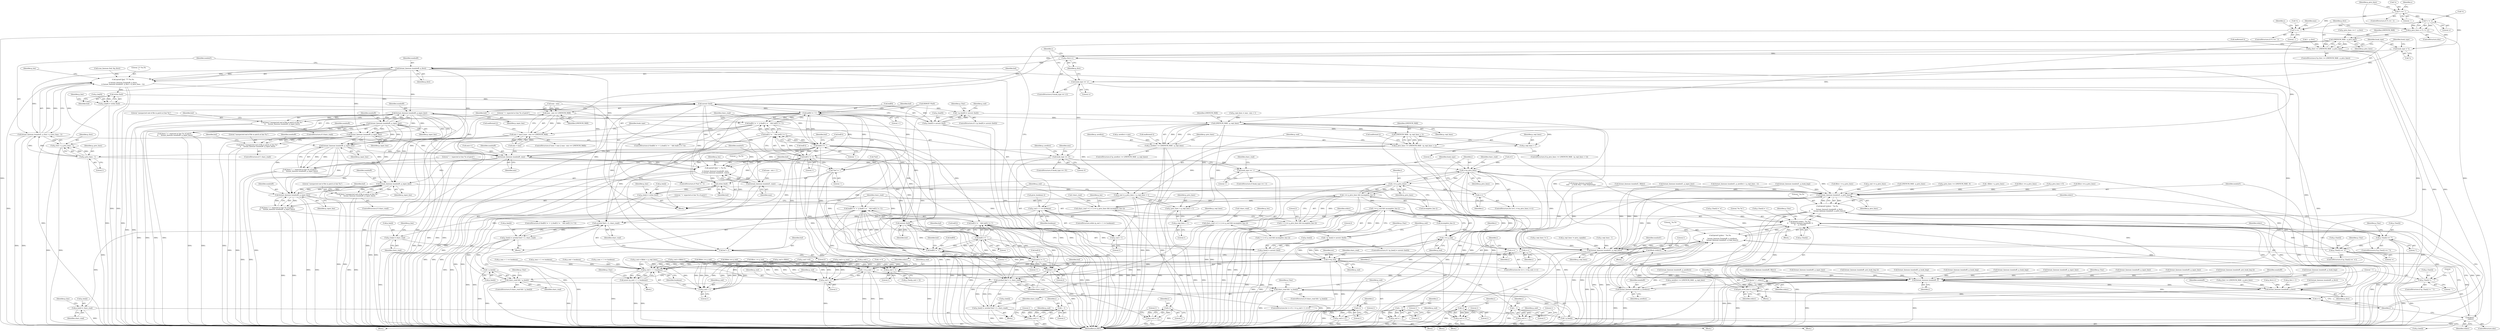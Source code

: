 digraph "0_savannah_0c08d7a902c6fdd49b704623a12d8d672ef18944@pointer" {
"1002214" [label="(Call,*s == ',')"];
"1002235" [label="(Call,*s != 'a')"];
"1002233" [label="(Call,p_ptrn_lines = (*s != 'a'))"];
"1002242" [label="(Call,LINENUM_MAX - p_ptrn_lines)"];
"1002240" [label="(Call,p_first >= LINENUM_MAX - p_ptrn_lines)"];
"1002254" [label="(Call,p_first++)"];
"1002349" [label="(Call,format_linenum (numbuf0, p_first))"];
"1002346" [label="(Call,sprintf (buf, \"*** %s,%s\n\",\n\t\t format_linenum (numbuf0, p_first),\n\t\t format_linenum (numbuf1, p_first + p_ptrn_lines - 1)))"];
"1002363" [label="(Call,strlen (buf))"];
"1002359" [label="(Call,p_len[0] = strlen (buf))"];
"1002371" [label="(Call,savestr (buf))"];
"1002366" [label="(Call,! (p_line[0] = savestr (buf)))"];
"1002367" [label="(Call,p_line[0] = savestr (buf))"];
"1002425" [label="(Call,buf[0] != '<')"];
"1002424" [label="(Call,buf[0] != '<' || (buf[1] != ' ' && buf[1] != '\t'))"];
"1002606" [label="(Call,buf[0] != '>' || (buf[1] != ' ' && buf[1] != '\t'))"];
"1002431" [label="(Call,buf[1] != ' ')"];
"1002430" [label="(Call,buf[1] != ' ' && buf[1] != '\t')"];
"1002612" [label="(Call,buf[1] != ' ' && buf[1] != '\t')"];
"1002436" [label="(Call,buf[1] != '\t')"];
"1002464" [label="(Call,savebuf (buf + 2, chars_read))"];
"1002460" [label="(Call,p_line[i] = savebuf (buf + 2, chars_read))"];
"1002472" [label="(Call,! p_line[i])"];
"1002470" [label="(Call,chars_read && ! p_line[i])"];
"1002652" [label="(Call,chars_read && ! p_line[i])"];
"1002465" [label="(Call,buf + 2)"];
"1002532" [label="(Call,sprintf (buf, \"--- %s,%s\n\",\n\t\t format_linenum (numbuf0, min),\n\t\t format_linenum (numbuf1, max)))"];
"1002545" [label="(Call,strlen (buf))"];
"1002541" [label="(Call,p_len[i] = strlen (buf))"];
"1002553" [label="(Call,savestr (buf))"];
"1002548" [label="(Call,! (p_line[i] = savestr (buf)))"];
"1002549" [label="(Call,p_line[i] = savestr (buf))"];
"1002607" [label="(Call,buf[0] != '>')"];
"1002613" [label="(Call,buf[1] != ' ')"];
"1002618" [label="(Call,buf[1] != '\t')"];
"1002646" [label="(Call,savebuf (buf + 2, chars_read))"];
"1002642" [label="(Call,p_line[i] = savebuf (buf + 2, chars_read))"];
"1002654" [label="(Call,! p_line[i])"];
"1002647" [label="(Call,buf + 2)"];
"1002523" [label="(Call,*buf != '-')"];
"1002352" [label="(Call,format_linenum (numbuf1, p_first + p_ptrn_lines - 1))"];
"1002538" [label="(Call,format_linenum (numbuf1, max))"];
"1002731" [label="(Call,format_linenum (numbuf1, p_ptrn_lines))"];
"1002725" [label="(Call,fprintf (stderr, \" %s,%s\n\",\n\t\t       format_linenum (numbuf0, p_first),\n\t\t       format_linenum (numbuf1, p_ptrn_lines)))"];
"1002710" [label="(Call,fprintf (stderr, \"%s %c\",\n\t\t     format_linenum (numbuf0, i),\n\t\t     p_Char[i]))"];
"1002720" [label="(Call,p_Char[i] == '*')"];
"1002736" [label="(Call,p_Char[i] == '=')"];
"1002752" [label="(Call,p_Char[i] != '^')"];
"1002741" [label="(Call,fprintf (stderr, \" %s,%s\n\",\n\t\t       format_linenum (numbuf0, p_newfirst),\n\t\t       format_linenum (numbuf1, p_repl_lines)))"];
"1002768" [label="(Call,fflush (stderr))"];
"1002758" [label="(Call,fputs(\" |\", stderr))"];
"1002761" [label="(Call,pch_write_line (i, stderr))"];
"1002707" [label="(Call,i++)"];
"1002702" [label="(Call,i <= p_end + 1)"];
"1002713" [label="(Call,format_linenum (numbuf0, i))"];
"1002728" [label="(Call,format_linenum (numbuf0, p_first))"];
"1002744" [label="(Call,format_linenum (numbuf0, p_newfirst))"];
"1002765" [label="(Call,fputc('\n', stderr))"];
"1002747" [label="(Call,format_linenum (numbuf1, p_repl_lines))"];
"1002354" [label="(Call,p_first + p_ptrn_lines - 1)"];
"1002420" [label="(Call,format_linenum (numbuf0, p_input_line))"];
"1002418" [label="(Call,fatal (\"unexpected end of file in patch at line %s\",\n\t\t     format_linenum (numbuf0, p_input_line)))"];
"1002443" [label="(Call,format_linenum (numbuf0, p_input_line))"];
"1002441" [label="(Call,fatal (\"'<' expected at line %s of patch\",\n\t\t     format_linenum (numbuf0, p_input_line)))"];
"1002519" [label="(Call,format_linenum (numbuf0, p_input_line))"];
"1002517" [label="(Call,fatal (\"unexpected end of file in patch at line %s\",\n\t\t     format_linenum (numbuf0, p_input_line)))"];
"1002529" [label="(Call,format_linenum (numbuf0, p_input_line))"];
"1002527" [label="(Call,fatal (\"'---' expected at line %s of patch\",\n\t\t     format_linenum (numbuf0, p_input_line)))"];
"1002535" [label="(Call,format_linenum (numbuf0, min))"];
"1002602" [label="(Call,format_linenum (numbuf0, p_input_line))"];
"1002600" [label="(Call,fatal (\"unexpected end of file in patch at line %s\",\n\t\t     format_linenum (numbuf0, p_input_line)))"];
"1002625" [label="(Call,format_linenum (numbuf0, p_input_line))"];
"1002623" [label="(Call,fatal (\"'>' expected at line %s of patch\",\n\t\t     format_linenum (numbuf0, p_input_line)))"];
"1002284" [label="(Call,max - min == LINENUM_MAX)"];
"1002280" [label="(Call,min > max || max - min == LINENUM_MAX)"];
"1002309" [label="(Call,LINENUM_MAX - p_repl_lines)"];
"1002307" [label="(Call,p_newfirst >= LINENUM_MAX - p_repl_lines)"];
"1002316" [label="(Call,LINENUM_MAX - (p_repl_lines + 1))"];
"1002314" [label="(Call,p_ptrn_lines >= LINENUM_MAX - (p_repl_lines + 1))"];
"1002322" [label="(Call,p_end = p_ptrn_lines + p_repl_lines + 1)"];
"1002330" [label="(Call,p_end + 1 >= hunkmax)"];
"1002680" [label="(Call,p_end + 1 < hunkmax)"];
"1002679" [label="(Call,assert (p_end + 1 < hunkmax))"];
"1002331" [label="(Call,p_end + 1)"];
"1002572" [label="(Call,i<=p_end)"];
"1002591" [label="(Call,i - 1)"];
"1002589" [label="(Call,p_end = i - 1)"];
"1002633" [label="(Call,i == p_end)"];
"1002575" [label="(Call,i++)"];
"1002632" [label="(Call,i == p_end && incomplete_line ())"];
"1002628" [label="(Call,chars_read -= 2 + (i == p_end && incomplete_line ()))"];
"1002637" [label="(Call,p_len[i] = chars_read)"];
"1002630" [label="(Call,2 + (i == p_end && incomplete_line ()))"];
"1002661" [label="(Call,i-1)"];
"1002659" [label="(Call,p_end = i-1)"];
"1002681" [label="(Call,p_end + 1)"];
"1002688" [label="(Call,p_end + 1)"];
"1002704" [label="(Call,p_end + 1)"];
"1002324" [label="(Call,p_ptrn_lines + p_repl_lines + 1)"];
"1002356" [label="(Call,p_ptrn_lines - 1)"];
"1002390" [label="(Call,i<=p_ptrn_lines)"];
"1002409" [label="(Call,i - 1)"];
"1002407" [label="(Call,p_end = i - 1)"];
"1002451" [label="(Call,i == p_ptrn_lines)"];
"1002393" [label="(Call,i++)"];
"1002450" [label="(Call,i == p_ptrn_lines && incomplete_line ())"];
"1002446" [label="(Call,chars_read -= 2 + (i == p_ptrn_lines && incomplete_line ()))"];
"1002455" [label="(Call,p_len[i] = chars_read)"];
"1002448" [label="(Call,2 + (i == p_ptrn_lines && incomplete_line ()))"];
"1002479" [label="(Call,i-1)"];
"1002477" [label="(Call,p_end = i-1)"];
"1002508" [label="(Call,i - 1)"];
"1002506" [label="(Call,p_end = i - 1)"];
"1002558" [label="(Call,i-1)"];
"1002556" [label="(Call,p_end = i-1)"];
"1002570" [label="(Call,i++)"];
"1002318" [label="(Call,p_repl_lines + 1)"];
"1002326" [label="(Call,p_repl_lines + 1)"];
"1002246" [label="(Call,hunk_type = *s)"];
"1002251" [label="(Call,hunk_type == 'a')"];
"1002291" [label="(Call,hunk_type == 'd')"];
"1002491" [label="(Call,hunk_type == 'c')"];
"1002265" [label="(Call,*s == ',')"];
"1002742" [label="(Identifier,stderr)"];
"1002705" [label="(Identifier,p_end)"];
"1002284" [label="(Call,max - min == LINENUM_MAX)"];
"1002566" [label="(Identifier,p_Char)"];
"1002391" [label="(Identifier,i)"];
"1002435" [label="(Literal,' ')"];
"1002453" [label="(Identifier,p_ptrn_lines)"];
"1002631" [label="(Literal,2)"];
"1002574" [label="(Identifier,p_end)"];
"1002290" [label="(ControlStructure,if (hunk_type == 'd'))"];
"1002662" [label="(Identifier,i)"];
"1002696" [label="(Block,)"];
"1001317" [label="(Call,p_end--)"];
"1002386" [label="(ControlStructure,for (i=1; i<=p_ptrn_lines; i++))"];
"1002331" [label="(Call,p_end + 1)"];
"1001370" [label="(Call,format_linenum (numbuf0, p_hunk_beg))"];
"1002266" [label="(Call,*s)"];
"1002457" [label="(Identifier,p_len)"];
"1002729" [label="(Identifier,numbuf0)"];
"1002741" [label="(Call,fprintf (stderr, \" %s,%s\n\",\n\t\t       format_linenum (numbuf0, p_newfirst),\n\t\t       format_linenum (numbuf1, p_repl_lines)))"];
"1002350" [label="(Identifier,numbuf0)"];
"1002480" [label="(Identifier,i)"];
"1002577" [label="(Block,)"];
"1002712" [label="(Literal,\"%s %c\")"];
"1002420" [label="(Call,format_linenum (numbuf0, p_input_line))"];
"1002277" [label="(Identifier,max)"];
"1002361" [label="(Identifier,p_len)"];
"1002466" [label="(Identifier,buf)"];
"1002247" [label="(Identifier,hunk_type)"];
"1002702" [label="(Call,i <= p_end + 1)"];
"1002630" [label="(Call,2 + (i == p_end && incomplete_line ()))"];
"1002316" [label="(Call,LINENUM_MAX - (p_repl_lines + 1))"];
"1002725" [label="(Call,fprintf (stderr, \" %s,%s\n\",\n\t\t       format_linenum (numbuf0, p_first),\n\t\t       format_linenum (numbuf1, p_ptrn_lines)))"];
"1002623" [label="(Call,fatal (\"'>' expected at line %s of patch\",\n\t\t     format_linenum (numbuf0, p_input_line)))"];
"1000701" [label="(Call,format_linenum (numbuf1, p_hunk_beg))"];
"1002312" [label="(Call,malformed ())"];
"1002523" [label="(Call,*buf != '-')"];
"1002468" [label="(Identifier,chars_read)"];
"1002426" [label="(Call,buf[0])"];
"1002514" [label="(ControlStructure,if (! chars_read))"];
"1002308" [label="(Identifier,p_newfirst)"];
"1002363" [label="(Call,strlen (buf))"];
"1002682" [label="(Identifier,p_end)"];
"1002644" [label="(Identifier,p_line)"];
"1001862" [label="(Call,fillsrc <= p_ptrn_lines)"];
"1002521" [label="(Identifier,p_input_line)"];
"1002684" [label="(Identifier,hunkmax)"];
"1002354" [label="(Call,p_first + p_ptrn_lines - 1)"];
"1002588" [label="(Block,)"];
"1002425" [label="(Call,buf[0] != '<')"];
"1001747" [label="(Call,p_max + 1 >= hunkmax)"];
"1002242" [label="(Call,LINENUM_MAX - p_ptrn_lines)"];
"1002525" [label="(Identifier,buf)"];
"1002658" [label="(Block,)"];
"1002628" [label="(Call,chars_read -= 2 + (i == p_end && incomplete_line ()))"];
"1001210" [label="(Call,p_end >=0)"];
"1002556" [label="(Call,p_end = i-1)"];
"1002295" [label="(Identifier,min)"];
"1001480" [label="(Call,fillsrc <= p_end)"];
"1002430" [label="(Call,buf[1] != ' ' && buf[1] != '\t')"];
"1002490" [label="(ControlStructure,if (hunk_type == 'c'))"];
"1002607" [label="(Call,buf[0] != '>')"];
"1002759" [label="(Literal,\" |\")"];
"1002334" [label="(Identifier,hunkmax)"];
"1000693" [label="(Call,p_end <= p_ptrn_lines)"];
"1002452" [label="(Identifier,i)"];
"1002352" [label="(Call,format_linenum (numbuf1, p_first + p_ptrn_lines - 1))"];
"1002554" [label="(Identifier,buf)"];
"1002427" [label="(Identifier,buf)"];
"1002390" [label="(Call,i<=p_ptrn_lines)"];
"1002529" [label="(Call,format_linenum (numbuf0, p_input_line))"];
"1002292" [label="(Identifier,hunk_type)"];
"1002456" [label="(Call,p_len[i])"];
"1002289" [label="(Call,malformed ())"];
"1002315" [label="(Identifier,p_ptrn_lines)"];
"1002347" [label="(Identifier,buf)"];
"1002329" [label="(ControlStructure,while (p_end + 1 >= hunkmax))"];
"1002332" [label="(Identifier,p_end)"];
"1000422" [label="(Call,format_linenum (numbuf1, p_input_line))"];
"1002650" [label="(Identifier,chars_read)"];
"1002213" [label="(ControlStructure,if (*s == ','))"];
"1000713" [label="(Call,format_linenum (numbuf1,\n\t\t\t\t\t     p_hunk_beg + repl_beginning))"];
"1002535" [label="(Call,format_linenum (numbuf0, min))"];
"1002271" [label="(Identifier,s)"];
"1002481" [label="(Literal,1)"];
"1002217" [label="(Literal,',')"];
"1002285" [label="(Call,max - min)"];
"1002411" [label="(Literal,1)"];
"1002728" [label="(Call,format_linenum (numbuf0, p_first))"];
"1002768" [label="(Call,fflush (stderr))"];
"1002356" [label="(Call,p_ptrn_lines - 1)"];
"1002550" [label="(Call,p_line[i])"];
"1000846" [label="(Call,p_max + 1 >= hunkmax)"];
"1002720" [label="(Call,p_Char[i] == '*')"];
"1002325" [label="(Identifier,p_ptrn_lines)"];
"1002744" [label="(Call,format_linenum (numbuf0, p_newfirst))"];
"1002429" [label="(Literal,'<')"];
"1002107" [label="(Call,filldst == p_end)"];
"1002591" [label="(Call,i - 1)"];
"1002614" [label="(Call,buf[1])"];
"1002543" [label="(Identifier,p_len)"];
"1001506" [label="(Call,format_linenum (numbuf0, fillsrc))"];
"1002422" [label="(Identifier,p_input_line)"];
"1002387" [label="(Call,i=1)"];
"1002654" [label="(Call,! p_line[i])"];
"1000590" [label="(Call,LINENUM_MAX - p_ptrn_lines)"];
"1002307" [label="(Call,p_newfirst >= LINENUM_MAX - p_repl_lines)"];
"1002609" [label="(Identifier,buf)"];
"1002238" [label="(Literal,'a')"];
"1002431" [label="(Call,buf[1] != ' ')"];
"1002465" [label="(Call,buf + 2)"];
"1002257" [label="(Identifier,s)"];
"1002638" [label="(Call,p_len[i])"];
"1002526" [label="(Literal,'-')"];
"1002450" [label="(Call,i == p_ptrn_lines && incomplete_line ())"];
"1002418" [label="(Call,fatal (\"unexpected end of file in patch at line %s\",\n\t\t     format_linenum (numbuf0, p_input_line)))"];
"1002351" [label="(Identifier,p_first)"];
"1002406" [label="(Block,)"];
"1002546" [label="(Identifier,buf)"];
"1002622" [label="(Literal,'\t')"];
"1002264" [label="(ControlStructure,if (*s == ','))"];
"1002749" [label="(Identifier,p_repl_lines)"];
"1002549" [label="(Call,p_line[i] = savestr (buf))"];
"1002687" [label="(Identifier,p_Char)"];
"1002460" [label="(Call,p_line[i] = savebuf (buf + 2, chars_read))"];
"1002215" [label="(Call,*s)"];
"1002330" [label="(Call,p_end + 1 >= hunkmax)"];
"1002746" [label="(Identifier,p_newfirst)"];
"1002636" [label="(Call,incomplete_line ())"];
"1002651" [label="(ControlStructure,if (chars_read && ! p_line[i]))"];
"1002646" [label="(Call,savebuf (buf + 2, chars_read))"];
"1002754" [label="(Identifier,p_Char)"];
"1002447" [label="(Identifier,chars_read)"];
"1002410" [label="(Identifier,i)"];
"1002534" [label="(Literal,\"--- %s,%s\n\")"];
"1002492" [label="(Identifier,hunk_type)"];
"1002530" [label="(Identifier,numbuf0)"];
"1002441" [label="(Call,fatal (\"'<' expected at line %s of patch\",\n\t\t     format_linenum (numbuf0, p_input_line)))"];
"1002708" [label="(Identifier,i)"];
"1002748" [label="(Identifier,numbuf1)"];
"1000593" [label="(Call,p_ptrn_lines >= LINENUM_MAX - 6)"];
"1000698" [label="(Call,format_linenum (numbuf0, p_input_line))"];
"1002681" [label="(Call,p_end + 1)"];
"1002615" [label="(Identifier,buf)"];
"1002590" [label="(Identifier,p_end)"];
"1002598" [label="(Call,!chars_read)"];
"1002756" [label="(Literal,'^')"];
"1000870" [label="(Call,p_repl_lines != 1)"];
"1002444" [label="(Identifier,numbuf0)"];
"1002551" [label="(Identifier,p_line)"];
"1002547" [label="(ControlStructure,if (! (p_line[i] = savestr (buf))))"];
"1002731" [label="(Call,format_linenum (numbuf1, p_ptrn_lines))"];
"1002209" [label="(Call,scan_linenum (buf, &p_first))"];
"1002510" [label="(Literal,1)"];
"1001217" [label="(Call,format_linenum (numbuf0, pch_hunk_beg ()))"];
"1002333" [label="(Literal,1)"];
"1002758" [label="(Call,fputs(\" |\", stderr))"];
"1002663" [label="(Literal,1)"];
"1002527" [label="(Call,fatal (\"'---' expected at line %s of patch\",\n\t\t     format_linenum (numbuf0, p_input_line)))"];
"1002438" [label="(Identifier,buf)"];
"1002314" [label="(Call,p_ptrn_lines >= LINENUM_MAX - (p_repl_lines + 1))"];
"1001509" [label="(Call,format_linenum (numbuf1, filldst))"];
"1002761" [label="(Call,pch_write_line (i, stderr))"];
"1002433" [label="(Identifier,buf)"];
"1002743" [label="(Literal,\" %s,%s\n\")"];
"1002597" [label="(ControlStructure,if (!chars_read))"];
"1002239" [label="(ControlStructure,if (p_first >= LINENUM_MAX - p_ptrn_lines))"];
"1002358" [label="(Literal,1)"];
"1002642" [label="(Call,p_line[i] = savebuf (buf + 2, chars_read))"];
"1000859" [label="(Call,p_repl_lines != ptrn_copiable)"];
"1002437" [label="(Call,buf[1])"];
"1002513" [label="(Literal,1)"];
"1002392" [label="(Identifier,p_ptrn_lines)"];
"1002245" [label="(Call,malformed ())"];
"1002462" [label="(Identifier,p_line)"];
"1002667" [label="(Call,p_Char[i] = '+')"];
"1002424" [label="(Call,buf[0] != '<' || (buf[1] != ' ' && buf[1] != '\t'))"];
"1002688" [label="(Call,p_end + 1)"];
"1002416" [label="(Call,!chars_read)"];
"1002747" [label="(Call,format_linenum (numbuf1, p_repl_lines))"];
"1002690" [label="(Literal,1)"];
"1002647" [label="(Call,buf + 2)"];
"1002240" [label="(Call,p_first >= LINENUM_MAX - p_ptrn_lines)"];
"1002553" [label="(Call,savestr (buf))"];
"1002639" [label="(Identifier,p_len)"];
"1002288" [label="(Identifier,LINENUM_MAX)"];
"1002090" [label="(Call,--filldst > p_ptrn_lines)"];
"1002762" [label="(Identifier,i)"];
"1002268" [label="(Literal,',')"];
"1002232" [label="(ControlStructure,else)"];
"1002605" [label="(ControlStructure,if (buf[0] != '>' || (buf[1] != ' ' && buf[1] != '\t')))"];
"1002319" [label="(Identifier,p_repl_lines)"];
"1001817" [label="(Call,format_linenum (numbuf1, p_newfirst + p_repl_lines - 1))"];
"1002619" [label="(Call,buf[1])"];
"1002740" [label="(Literal,'=')"];
"1002320" [label="(Literal,1)"];
"1002364" [label="(Identifier,buf)"];
"1002532" [label="(Call,sprintf (buf, \"--- %s,%s\n\",\n\t\t format_linenum (numbuf0, min),\n\t\t format_linenum (numbuf1, max)))"];
"1002407" [label="(Call,p_end = i - 1)"];
"1002227" [label="(Call,p_ptrn_lines += 1 - p_first)"];
"1002229" [label="(Call,1 - p_first)"];
"1002248" [label="(Call,*s)"];
"1000151" [label="(Block,)"];
"1002608" [label="(Call,buf[0])"];
"1002505" [label="(Block,)"];
"1002655" [label="(Call,p_line[i])"];
"1000588" [label="(Call,p_first >= LINENUM_MAX - p_ptrn_lines)"];
"1002522" [label="(ControlStructure,if (*buf != '-'))"];
"1002545" [label="(Call,strlen (buf))"];
"1002648" [label="(Identifier,buf)"];
"1002393" [label="(Call,i++)"];
"1002709" [label="(Block,)"];
"1002733" [label="(Identifier,p_ptrn_lines)"];
"1002732" [label="(Identifier,numbuf1)"];
"1002703" [label="(Identifier,i)"];
"1002710" [label="(Call,fprintf (stderr, \"%s %c\",\n\t\t     format_linenum (numbuf0, i),\n\t\t     p_Char[i]))"];
"1002496" [label="(Identifier,chars_read)"];
"1002421" [label="(Identifier,numbuf0)"];
"1002772" [label="(MethodReturn,RET)"];
"1002752" [label="(Call,p_Char[i] != '^')"];
"1002570" [label="(Call,i++)"];
"1002369" [label="(Identifier,p_line)"];
"1002673" [label="(Identifier,rev)"];
"1002408" [label="(Identifier,p_end)"];
"1002243" [label="(Identifier,LINENUM_MAX)"];
"1002472" [label="(Call,! p_line[i])"];
"1002620" [label="(Identifier,buf)"];
"1000427" [label="(Call,p_end < hunkmax)"];
"1002766" [label="(Literal,'\n')"];
"1002246" [label="(Call,hunk_type = *s)"];
"1002313" [label="(ControlStructure,if (p_ptrn_lines >= LINENUM_MAX - (p_repl_lines + 1)))"];
"1002359" [label="(Call,p_len[0] = strlen (buf))"];
"1002604" [label="(Identifier,p_input_line)"];
"1002244" [label="(Identifier,p_ptrn_lines)"];
"1001821" [label="(Call,p_repl_lines - 1)"];
"1002236" [label="(Call,*s)"];
"1002548" [label="(Call,! (p_line[i] = savestr (buf)))"];
"1002569" [label="(ControlStructure,for (i++; i<=p_end; i++))"];
"1001269" [label="(Call,format_linenum (numbuf0, p_hunk_beg))"];
"1002767" [label="(Identifier,stderr)"];
"1002321" [label="(Call,malformed ())"];
"1002375" [label="(Identifier,p_end)"];
"1002635" [label="(Identifier,p_end)"];
"1002436" [label="(Call,buf[1] != '\t')"];
"1002366" [label="(Call,! (p_line[0] = savestr (buf)))"];
"1002660" [label="(Identifier,p_end)"];
"1002611" [label="(Literal,'>')"];
"1002254" [label="(Call,p_first++)"];
"1002251" [label="(Call,hunk_type == 'a')"];
"1002365" [label="(ControlStructure,if (! (p_line[0] = savestr (buf))))"];
"1002306" [label="(ControlStructure,if (p_newfirst >= LINENUM_MAX - p_repl_lines))"];
"1002394" [label="(Identifier,i)"];
"1002571" [label="(Identifier,i)"];
"1002367" [label="(Call,p_line[0] = savestr (buf))"];
"1002627" [label="(Identifier,p_input_line)"];
"1002706" [label="(Literal,1)"];
"1002730" [label="(Identifier,p_first)"];
"1002637" [label="(Call,p_len[i] = chars_read)"];
"1002310" [label="(Identifier,LINENUM_MAX)"];
"1002471" [label="(Identifier,chars_read)"];
"1002704" [label="(Call,p_end + 1)"];
"1002301" [label="(Call,max - min + 1)"];
"1002727" [label="(Literal,\" %s,%s\n\")"];
"1002507" [label="(Identifier,p_end)"];
"1002470" [label="(Call,chars_read && ! p_line[i])"];
"1002214" [label="(Call,*s == ',')"];
"1002737" [label="(Call,p_Char[i])"];
"1002602" [label="(Call,format_linenum (numbuf0, p_input_line))"];
"1002519" [label="(Call,format_linenum (numbuf0, p_input_line))"];
"1002311" [label="(Identifier,p_repl_lines)"];
"1002326" [label="(Call,p_repl_lines + 1)"];
"1002491" [label="(Call,hunk_type == 'c')"];
"1002771" [label="(Literal,1)"];
"1002722" [label="(Identifier,p_Char)"];
"1002371" [label="(Call,savestr (buf))"];
"1002626" [label="(Identifier,numbuf0)"];
"1002624" [label="(Literal,\"'>' expected at line %s of patch\")"];
"1002542" [label="(Call,p_len[i])"];
"1002506" [label="(Call,p_end = i - 1)"];
"1001495" [label="(Call,format_linenum (numbuf0, p_hunk_beg))"];
"1002557" [label="(Identifier,p_end)"];
"1002707" [label="(Call,i++)"];
"1002540" [label="(Identifier,max)"];
"1002508" [label="(Call,i - 1)"];
"1002669" [label="(Identifier,p_Char)"];
"1002445" [label="(Identifier,p_input_line)"];
"1001450" [label="(Call,format_linenum (numbuf0, p_hunk_beg))"];
"1002294" [label="(Call,min++)"];
"1002327" [label="(Identifier,p_repl_lines)"];
"1002760" [label="(Identifier,stderr)"];
"1002575" [label="(Call,i++)"];
"1002279" [label="(ControlStructure,if (min > max || max - min == LINENUM_MAX))"];
"1002531" [label="(Identifier,p_input_line)"];
"1002395" [label="(Block,)"];
"1002719" [label="(ControlStructure,if (p_Char[i] == '*'))"];
"1002220" [label="(Identifier,s)"];
"1002683" [label="(Literal,1)"];
"1000469" [label="(Call,format_linenum (numbuf0, p_input_line))"];
"1002555" [label="(Block,)"];
"1002753" [label="(Call,p_Char[i])"];
"1002738" [label="(Identifier,p_Char)"];
"1002764" [label="(ControlStructure,else)"];
"1002451" [label="(Call,i == p_ptrn_lines)"];
"1002592" [label="(Identifier,i)"];
"1002360" [label="(Call,p_len[0])"];
"1002717" [label="(Identifier,p_Char)"];
"1002159" [label="(Block,)"];
"1000488" [label="(Call,format_linenum (numbuf0, p_input_line))"];
"1000605" [label="(Call,p_max + 1 >= hunkmax)"];
"1002606" [label="(Call,buf[0] != '>' || (buf[1] != ' ' && buf[1] != '\t'))"];
"1002613" [label="(Call,buf[1] != ' ')"];
"1002349" [label="(Call,format_linenum (numbuf0, p_first))"];
"1002414" [label="(Literal,1)"];
"1000710" [label="(Call,format_linenum (numbuf0, p_input_line))"];
"1002698" [label="(ControlStructure,for (i = 0; i <= p_end + 1; i++))"];
"1002763" [label="(Identifier,stderr)"];
"1002596" [label="(Literal,1)"];
"1002715" [label="(Identifier,i)"];
"1002716" [label="(Call,p_Char[i])"];
"1002576" [label="(Identifier,i)"];
"1002736" [label="(Call,p_Char[i] == '=')"];
"1002255" [label="(Identifier,p_first)"];
"1002442" [label="(Literal,\"'<' expected at line %s of patch\")"];
"1002033" [label="(Call,fillsrc == p_ptrn_lines)"];
"1002446" [label="(Call,chars_read -= 2 + (i == p_ptrn_lines && incomplete_line ()))"];
"1002476" [label="(Block,)"];
"1002617" [label="(Literal,' ')"];
"1002357" [label="(Identifier,p_ptrn_lines)"];
"1002579" [label="(Identifier,chars_read)"];
"1002572" [label="(Call,i<=p_end)"];
"1002573" [label="(Identifier,i)"];
"1002751" [label="(ControlStructure,if (p_Char[i] != '^'))"];
"1002618" [label="(Call,buf[1] != '\t')"];
"1002659" [label="(Call,p_end = i-1)"];
"1002423" [label="(ControlStructure,if (buf[0] != '<' || (buf[1] != ' ' && buf[1] != '\t')))"];
"1001324" [label="(Call,p_ptrn_lines = 0)"];
"1002593" [label="(Literal,1)"];
"1002419" [label="(Literal,\"unexpected end of file in patch at line %s\")"];
"1002563" [label="(Literal,1)"];
"1002652" [label="(Call,chars_read && ! p_line[i])"];
"1002726" [label="(Identifier,stderr)"];
"1002432" [label="(Call,buf[1])"];
"1002625" [label="(Call,format_linenum (numbuf0, p_input_line))"];
"1002600" [label="(Call,fatal (\"unexpected end of file in patch at line %s\",\n\t\t     format_linenum (numbuf0, p_input_line)))"];
"1002699" [label="(Call,i = 0)"];
"1002233" [label="(Call,p_ptrn_lines = (*s != 'a'))"];
"1002353" [label="(Identifier,numbuf1)"];
"1001319" [label="(Call,p_first++)"];
"1000829" [label="(Call,p_newfirst >= LINENUM_MAX - p_repl_lines)"];
"1002322" [label="(Call,p_end = p_ptrn_lines + p_repl_lines + 1)"];
"1002765" [label="(Call,fputc('\n', stderr))"];
"1002509" [label="(Identifier,i)"];
"1002538" [label="(Call,format_linenum (numbuf1, max))"];
"1002541" [label="(Call,p_len[i] = strlen (buf))"];
"1002724" [label="(Literal,'*')"];
"1002721" [label="(Call,p_Char[i])"];
"1002518" [label="(Literal,\"unexpected end of file in patch at line %s\")"];
"1002459" [label="(Identifier,chars_read)"];
"1002479" [label="(Call,i-1)"];
"1002469" [label="(ControlStructure,if (chars_read && ! p_line[i]))"];
"1002293" [label="(Literal,'d')"];
"1002464" [label="(Call,savebuf (buf + 2, chars_read))"];
"1002368" [label="(Call,p_line[0])"];
"1002653" [label="(Identifier,chars_read)"];
"1002440" [label="(Literal,'\t')"];
"1002355" [label="(Identifier,p_first)"];
"1001971" [label="(Call,p_end = filldst-1)"];
"1002265" [label="(Call,*s == ',')"];
"1002461" [label="(Call,p_line[i])"];
"1002612" [label="(Call,buf[1] != ' ' && buf[1] != '\t')"];
"1002348" [label="(Literal,\"*** %s,%s\n\")"];
"1002467" [label="(Literal,2)"];
"1002680" [label="(Call,p_end + 1 < hunkmax)"];
"1002478" [label="(Identifier,p_end)"];
"1002643" [label="(Call,p_line[i])"];
"1002533" [label="(Identifier,buf)"];
"1001256" [label="(Call,p_end = p_max)"];
"1001381" [label="(Call,p_first > 1)"];
"1002281" [label="(Call,min > max)"];
"1002318" [label="(Call,p_repl_lines + 1)"];
"1001980" [label="(Call,fillsrc == p_ptrn_lines)"];
"1002280" [label="(Call,min > max || max - min == LINENUM_MAX)"];
"1002449" [label="(Literal,2)"];
"1002649" [label="(Literal,2)"];
"1002536" [label="(Identifier,numbuf0)"];
"1002524" [label="(Call,*buf)"];
"1002252" [label="(Identifier,hunk_type)"];
"1002661" [label="(Call,i-1)"];
"1002537" [label="(Identifier,min)"];
"1002383" [label="(Identifier,p_Char)"];
"1001766" [label="(Call,p_end = filldst + p_repl_lines)"];
"1002679" [label="(Call,assert (p_end + 1 < hunkmax))"];
"1002633" [label="(Call,i == p_end)"];
"1001865" [label="(Call,filldst <= p_end)"];
"1002634" [label="(Identifier,i)"];
"1000419" [label="(Call,format_linenum (numbuf0, pch_hunk_beg ()))"];
"1002299" [label="(Call,p_repl_lines = max - min + 1)"];
"1002713" [label="(Call,format_linenum (numbuf0, i))"];
"1001774" [label="(Call,format_linenum (numbuf0, p_first))"];
"1002689" [label="(Identifier,p_end)"];
"1002528" [label="(Literal,\"'---' expected at line %s of patch\")"];
"1002397" [label="(Identifier,chars_read)"];
"1002560" [label="(Literal,1)"];
"1002484" [label="(Literal,1)"];
"1002632" [label="(Call,i == p_end && incomplete_line ())"];
"1002415" [label="(ControlStructure,if (!chars_read))"];
"1002539" [label="(Identifier,numbuf1)"];
"1002297" [label="(Identifier,p_newfirst)"];
"1002517" [label="(Call,fatal (\"unexpected end of file in patch at line %s\",\n\t\t     format_linenum (numbuf0, p_input_line)))"];
"1002455" [label="(Call,p_len[i] = chars_read)"];
"1002234" [label="(Identifier,p_ptrn_lines)"];
"1002291" [label="(Call,hunk_type == 'd')"];
"1002477" [label="(Call,p_end = i-1)"];
"1002686" [label="(Call,p_Char[p_end + 1])"];
"1002324" [label="(Call,p_ptrn_lines + p_repl_lines + 1)"];
"1002520" [label="(Identifier,numbuf0)"];
"1002493" [label="(Literal,'c')"];
"1002443" [label="(Call,format_linenum (numbuf0, p_input_line))"];
"1002189" [label="(Call,ISDIGIT (*buf))"];
"1002473" [label="(Call,p_line[i])"];
"1002711" [label="(Identifier,stderr)"];
"1002745" [label="(Identifier,numbuf0)"];
"1002409" [label="(Call,i - 1)"];
"1002769" [label="(Identifier,stderr)"];
"1002372" [label="(Identifier,buf)"];
"1002559" [label="(Identifier,i)"];
"1002601" [label="(Literal,\"unexpected end of file in patch at line %s\")"];
"1002564" [label="(Call,p_Char[i] = '=')"];
"1002323" [label="(Identifier,p_end)"];
"1002603" [label="(Identifier,numbuf0)"];
"1002129" [label="(Call,p_end = filldst)"];
"1002454" [label="(Call,incomplete_line ())"];
"1002309" [label="(Call,LINENUM_MAX - p_repl_lines)"];
"1002487" [label="(Identifier,p_Char)"];
"1002666" [label="(Literal,1)"];
"1002253" [label="(Literal,'a')"];
"1002328" [label="(Literal,1)"];
"1002448" [label="(Call,2 + (i == p_ptrn_lines && incomplete_line ()))"];
"1002317" [label="(Identifier,LINENUM_MAX)"];
"1002296" [label="(Call,p_newfirst = min)"];
"1002558" [label="(Call,i-1)"];
"1002250" [label="(ControlStructure,if (hunk_type == 'a'))"];
"1002735" [label="(ControlStructure,if (p_Char[i] == '='))"];
"1002337" [label="(Call,grow_hunkmax ())"];
"1002641" [label="(Identifier,chars_read)"];
"1002589" [label="(Call,p_end = i - 1)"];
"1002346" [label="(Call,sprintf (buf, \"*** %s,%s\n\",\n\t\t format_linenum (numbuf0, p_first),\n\t\t format_linenum (numbuf1, p_first + p_ptrn_lines - 1)))"];
"1002757" [label="(Block,)"];
"1001814" [label="(Call,format_linenum (numbuf0, p_newfirst))"];
"1002235" [label="(Call,*s != 'a')"];
"1002629" [label="(Identifier,chars_read)"];
"1002241" [label="(Identifier,p_first)"];
"1002714" [label="(Identifier,numbuf0)"];
"1002214" -> "1002213"  [label="AST: "];
"1002214" -> "1002217"  [label="CFG: "];
"1002215" -> "1002214"  [label="AST: "];
"1002217" -> "1002214"  [label="AST: "];
"1002220" -> "1002214"  [label="CFG: "];
"1002234" -> "1002214"  [label="CFG: "];
"1002214" -> "1002235"  [label="DDG: "];
"1002214" -> "1002246"  [label="DDG: "];
"1002214" -> "1002265"  [label="DDG: "];
"1002235" -> "1002233"  [label="AST: "];
"1002235" -> "1002238"  [label="CFG: "];
"1002236" -> "1002235"  [label="AST: "];
"1002238" -> "1002235"  [label="AST: "];
"1002233" -> "1002235"  [label="CFG: "];
"1002235" -> "1002233"  [label="DDG: "];
"1002235" -> "1002233"  [label="DDG: "];
"1002235" -> "1002246"  [label="DDG: "];
"1002235" -> "1002265"  [label="DDG: "];
"1002233" -> "1002232"  [label="AST: "];
"1002234" -> "1002233"  [label="AST: "];
"1002241" -> "1002233"  [label="CFG: "];
"1002233" -> "1002772"  [label="DDG: "];
"1002233" -> "1002242"  [label="DDG: "];
"1002242" -> "1002240"  [label="AST: "];
"1002242" -> "1002244"  [label="CFG: "];
"1002243" -> "1002242"  [label="AST: "];
"1002244" -> "1002242"  [label="AST: "];
"1002240" -> "1002242"  [label="CFG: "];
"1002242" -> "1002240"  [label="DDG: "];
"1002242" -> "1002240"  [label="DDG: "];
"1002227" -> "1002242"  [label="DDG: "];
"1002242" -> "1002284"  [label="DDG: "];
"1002242" -> "1002309"  [label="DDG: "];
"1002242" -> "1002314"  [label="DDG: "];
"1002240" -> "1002239"  [label="AST: "];
"1002241" -> "1002240"  [label="AST: "];
"1002245" -> "1002240"  [label="CFG: "];
"1002247" -> "1002240"  [label="CFG: "];
"1002240" -> "1002772"  [label="DDG: "];
"1002240" -> "1002772"  [label="DDG: "];
"1002240" -> "1002772"  [label="DDG: "];
"1002229" -> "1002240"  [label="DDG: "];
"1002240" -> "1002254"  [label="DDG: "];
"1002240" -> "1002349"  [label="DDG: "];
"1002254" -> "1002250"  [label="AST: "];
"1002254" -> "1002255"  [label="CFG: "];
"1002255" -> "1002254"  [label="AST: "];
"1002257" -> "1002254"  [label="CFG: "];
"1002254" -> "1002772"  [label="DDG: "];
"1002254" -> "1002349"  [label="DDG: "];
"1002349" -> "1002346"  [label="AST: "];
"1002349" -> "1002351"  [label="CFG: "];
"1002350" -> "1002349"  [label="AST: "];
"1002351" -> "1002349"  [label="AST: "];
"1002353" -> "1002349"  [label="CFG: "];
"1002349" -> "1002772"  [label="DDG: "];
"1002349" -> "1002346"  [label="DDG: "];
"1002349" -> "1002346"  [label="DDG: "];
"1002349" -> "1002352"  [label="DDG: "];
"1002349" -> "1002354"  [label="DDG: "];
"1002349" -> "1002420"  [label="DDG: "];
"1002349" -> "1002443"  [label="DDG: "];
"1002349" -> "1002519"  [label="DDG: "];
"1002349" -> "1002529"  [label="DDG: "];
"1002349" -> "1002535"  [label="DDG: "];
"1002349" -> "1002728"  [label="DDG: "];
"1002346" -> "1002159"  [label="AST: "];
"1002346" -> "1002352"  [label="CFG: "];
"1002347" -> "1002346"  [label="AST: "];
"1002348" -> "1002346"  [label="AST: "];
"1002352" -> "1002346"  [label="AST: "];
"1002361" -> "1002346"  [label="CFG: "];
"1002346" -> "1002772"  [label="DDG: "];
"1002346" -> "1002772"  [label="DDG: "];
"1002346" -> "1002772"  [label="DDG: "];
"1002209" -> "1002346"  [label="DDG: "];
"1002352" -> "1002346"  [label="DDG: "];
"1002352" -> "1002346"  [label="DDG: "];
"1002346" -> "1002363"  [label="DDG: "];
"1002363" -> "1002359"  [label="AST: "];
"1002363" -> "1002364"  [label="CFG: "];
"1002364" -> "1002363"  [label="AST: "];
"1002359" -> "1002363"  [label="CFG: "];
"1002363" -> "1002359"  [label="DDG: "];
"1002363" -> "1002371"  [label="DDG: "];
"1002359" -> "1002159"  [label="AST: "];
"1002360" -> "1002359"  [label="AST: "];
"1002369" -> "1002359"  [label="CFG: "];
"1002359" -> "1002772"  [label="DDG: "];
"1002359" -> "1002772"  [label="DDG: "];
"1002371" -> "1002367"  [label="AST: "];
"1002371" -> "1002372"  [label="CFG: "];
"1002372" -> "1002371"  [label="AST: "];
"1002367" -> "1002371"  [label="CFG: "];
"1002371" -> "1002772"  [label="DDG: "];
"1002371" -> "1002366"  [label="DDG: "];
"1002371" -> "1002367"  [label="DDG: "];
"1002371" -> "1002425"  [label="DDG: "];
"1002371" -> "1002431"  [label="DDG: "];
"1002371" -> "1002436"  [label="DDG: "];
"1002371" -> "1002464"  [label="DDG: "];
"1002371" -> "1002465"  [label="DDG: "];
"1002371" -> "1002532"  [label="DDG: "];
"1002366" -> "1002365"  [label="AST: "];
"1002366" -> "1002367"  [label="CFG: "];
"1002367" -> "1002366"  [label="AST: "];
"1002375" -> "1002366"  [label="CFG: "];
"1002383" -> "1002366"  [label="CFG: "];
"1002366" -> "1002772"  [label="DDG: "];
"1002367" -> "1002366"  [label="DDG: "];
"1002368" -> "1002367"  [label="AST: "];
"1002367" -> "1002772"  [label="DDG: "];
"1002367" -> "1002772"  [label="DDG: "];
"1002425" -> "1002424"  [label="AST: "];
"1002425" -> "1002429"  [label="CFG: "];
"1002426" -> "1002425"  [label="AST: "];
"1002429" -> "1002425"  [label="AST: "];
"1002433" -> "1002425"  [label="CFG: "];
"1002424" -> "1002425"  [label="CFG: "];
"1002425" -> "1002772"  [label="DDG: "];
"1002425" -> "1002424"  [label="DDG: "];
"1002425" -> "1002424"  [label="DDG: "];
"1002189" -> "1002425"  [label="DDG: "];
"1002431" -> "1002425"  [label="DDG: "];
"1002436" -> "1002425"  [label="DDG: "];
"1002425" -> "1002431"  [label="DDG: "];
"1002425" -> "1002436"  [label="DDG: "];
"1002425" -> "1002464"  [label="DDG: "];
"1002425" -> "1002465"  [label="DDG: "];
"1002425" -> "1002523"  [label="DDG: "];
"1002425" -> "1002532"  [label="DDG: "];
"1002425" -> "1002545"  [label="DDG: "];
"1002425" -> "1002553"  [label="DDG: "];
"1002425" -> "1002607"  [label="DDG: "];
"1002424" -> "1002423"  [label="AST: "];
"1002424" -> "1002430"  [label="CFG: "];
"1002430" -> "1002424"  [label="AST: "];
"1002442" -> "1002424"  [label="CFG: "];
"1002447" -> "1002424"  [label="CFG: "];
"1002424" -> "1002772"  [label="DDG: "];
"1002424" -> "1002772"  [label="DDG: "];
"1002424" -> "1002772"  [label="DDG: "];
"1002430" -> "1002424"  [label="DDG: "];
"1002430" -> "1002424"  [label="DDG: "];
"1002424" -> "1002606"  [label="DDG: "];
"1002606" -> "1002605"  [label="AST: "];
"1002606" -> "1002607"  [label="CFG: "];
"1002606" -> "1002612"  [label="CFG: "];
"1002607" -> "1002606"  [label="AST: "];
"1002612" -> "1002606"  [label="AST: "];
"1002624" -> "1002606"  [label="CFG: "];
"1002629" -> "1002606"  [label="CFG: "];
"1002606" -> "1002772"  [label="DDG: "];
"1002606" -> "1002772"  [label="DDG: "];
"1002606" -> "1002772"  [label="DDG: "];
"1002607" -> "1002606"  [label="DDG: "];
"1002607" -> "1002606"  [label="DDG: "];
"1002612" -> "1002606"  [label="DDG: "];
"1002612" -> "1002606"  [label="DDG: "];
"1002431" -> "1002430"  [label="AST: "];
"1002431" -> "1002435"  [label="CFG: "];
"1002432" -> "1002431"  [label="AST: "];
"1002435" -> "1002431"  [label="AST: "];
"1002438" -> "1002431"  [label="CFG: "];
"1002430" -> "1002431"  [label="CFG: "];
"1002431" -> "1002772"  [label="DDG: "];
"1002431" -> "1002430"  [label="DDG: "];
"1002431" -> "1002430"  [label="DDG: "];
"1002436" -> "1002431"  [label="DDG: "];
"1002431" -> "1002436"  [label="DDG: "];
"1002431" -> "1002464"  [label="DDG: "];
"1002431" -> "1002465"  [label="DDG: "];
"1002431" -> "1002532"  [label="DDG: "];
"1002431" -> "1002545"  [label="DDG: "];
"1002431" -> "1002553"  [label="DDG: "];
"1002431" -> "1002607"  [label="DDG: "];
"1002431" -> "1002613"  [label="DDG: "];
"1002431" -> "1002618"  [label="DDG: "];
"1002431" -> "1002646"  [label="DDG: "];
"1002431" -> "1002647"  [label="DDG: "];
"1002430" -> "1002436"  [label="CFG: "];
"1002436" -> "1002430"  [label="AST: "];
"1002430" -> "1002772"  [label="DDG: "];
"1002430" -> "1002772"  [label="DDG: "];
"1002436" -> "1002430"  [label="DDG: "];
"1002436" -> "1002430"  [label="DDG: "];
"1002430" -> "1002612"  [label="DDG: "];
"1002612" -> "1002613"  [label="CFG: "];
"1002612" -> "1002618"  [label="CFG: "];
"1002613" -> "1002612"  [label="AST: "];
"1002618" -> "1002612"  [label="AST: "];
"1002612" -> "1002772"  [label="DDG: "];
"1002612" -> "1002772"  [label="DDG: "];
"1002613" -> "1002612"  [label="DDG: "];
"1002613" -> "1002612"  [label="DDG: "];
"1002618" -> "1002612"  [label="DDG: "];
"1002618" -> "1002612"  [label="DDG: "];
"1002436" -> "1002440"  [label="CFG: "];
"1002437" -> "1002436"  [label="AST: "];
"1002440" -> "1002436"  [label="AST: "];
"1002436" -> "1002772"  [label="DDG: "];
"1002436" -> "1002464"  [label="DDG: "];
"1002436" -> "1002465"  [label="DDG: "];
"1002436" -> "1002532"  [label="DDG: "];
"1002436" -> "1002545"  [label="DDG: "];
"1002436" -> "1002553"  [label="DDG: "];
"1002436" -> "1002607"  [label="DDG: "];
"1002436" -> "1002613"  [label="DDG: "];
"1002436" -> "1002618"  [label="DDG: "];
"1002436" -> "1002646"  [label="DDG: "];
"1002436" -> "1002647"  [label="DDG: "];
"1002464" -> "1002460"  [label="AST: "];
"1002464" -> "1002468"  [label="CFG: "];
"1002465" -> "1002464"  [label="AST: "];
"1002468" -> "1002464"  [label="AST: "];
"1002460" -> "1002464"  [label="CFG: "];
"1002464" -> "1002772"  [label="DDG: "];
"1002464" -> "1002460"  [label="DDG: "];
"1002464" -> "1002460"  [label="DDG: "];
"1002446" -> "1002464"  [label="DDG: "];
"1002464" -> "1002470"  [label="DDG: "];
"1002460" -> "1002395"  [label="AST: "];
"1002461" -> "1002460"  [label="AST: "];
"1002471" -> "1002460"  [label="CFG: "];
"1002460" -> "1002772"  [label="DDG: "];
"1002460" -> "1002772"  [label="DDG: "];
"1002460" -> "1002472"  [label="DDG: "];
"1002472" -> "1002470"  [label="AST: "];
"1002472" -> "1002473"  [label="CFG: "];
"1002473" -> "1002472"  [label="AST: "];
"1002470" -> "1002472"  [label="CFG: "];
"1002472" -> "1002772"  [label="DDG: "];
"1002472" -> "1002470"  [label="DDG: "];
"1002470" -> "1002469"  [label="AST: "];
"1002470" -> "1002471"  [label="CFG: "];
"1002471" -> "1002470"  [label="AST: "];
"1002478" -> "1002470"  [label="CFG: "];
"1002487" -> "1002470"  [label="CFG: "];
"1002470" -> "1002772"  [label="DDG: "];
"1002470" -> "1002772"  [label="DDG: "];
"1002470" -> "1002772"  [label="DDG: "];
"1002470" -> "1002652"  [label="DDG: "];
"1002652" -> "1002651"  [label="AST: "];
"1002652" -> "1002653"  [label="CFG: "];
"1002652" -> "1002654"  [label="CFG: "];
"1002653" -> "1002652"  [label="AST: "];
"1002654" -> "1002652"  [label="AST: "];
"1002660" -> "1002652"  [label="CFG: "];
"1002669" -> "1002652"  [label="CFG: "];
"1002652" -> "1002772"  [label="DDG: "];
"1002652" -> "1002772"  [label="DDG: "];
"1002652" -> "1002772"  [label="DDG: "];
"1002646" -> "1002652"  [label="DDG: "];
"1002654" -> "1002652"  [label="DDG: "];
"1002465" -> "1002467"  [label="CFG: "];
"1002466" -> "1002465"  [label="AST: "];
"1002467" -> "1002465"  [label="AST: "];
"1002468" -> "1002465"  [label="CFG: "];
"1002465" -> "1002772"  [label="DDG: "];
"1002532" -> "1002159"  [label="AST: "];
"1002532" -> "1002538"  [label="CFG: "];
"1002533" -> "1002532"  [label="AST: "];
"1002534" -> "1002532"  [label="AST: "];
"1002535" -> "1002532"  [label="AST: "];
"1002538" -> "1002532"  [label="AST: "];
"1002543" -> "1002532"  [label="CFG: "];
"1002532" -> "1002772"  [label="DDG: "];
"1002532" -> "1002772"  [label="DDG: "];
"1002532" -> "1002772"  [label="DDG: "];
"1002535" -> "1002532"  [label="DDG: "];
"1002535" -> "1002532"  [label="DDG: "];
"1002538" -> "1002532"  [label="DDG: "];
"1002538" -> "1002532"  [label="DDG: "];
"1002532" -> "1002545"  [label="DDG: "];
"1002545" -> "1002541"  [label="AST: "];
"1002545" -> "1002546"  [label="CFG: "];
"1002546" -> "1002545"  [label="AST: "];
"1002541" -> "1002545"  [label="CFG: "];
"1002545" -> "1002541"  [label="DDG: "];
"1002545" -> "1002553"  [label="DDG: "];
"1002541" -> "1002159"  [label="AST: "];
"1002542" -> "1002541"  [label="AST: "];
"1002551" -> "1002541"  [label="CFG: "];
"1002541" -> "1002772"  [label="DDG: "];
"1002541" -> "1002772"  [label="DDG: "];
"1002553" -> "1002549"  [label="AST: "];
"1002553" -> "1002554"  [label="CFG: "];
"1002554" -> "1002553"  [label="AST: "];
"1002549" -> "1002553"  [label="CFG: "];
"1002553" -> "1002772"  [label="DDG: "];
"1002553" -> "1002548"  [label="DDG: "];
"1002553" -> "1002549"  [label="DDG: "];
"1002553" -> "1002607"  [label="DDG: "];
"1002553" -> "1002613"  [label="DDG: "];
"1002553" -> "1002618"  [label="DDG: "];
"1002553" -> "1002646"  [label="DDG: "];
"1002553" -> "1002647"  [label="DDG: "];
"1002548" -> "1002547"  [label="AST: "];
"1002548" -> "1002549"  [label="CFG: "];
"1002549" -> "1002548"  [label="AST: "];
"1002557" -> "1002548"  [label="CFG: "];
"1002566" -> "1002548"  [label="CFG: "];
"1002548" -> "1002772"  [label="DDG: "];
"1002549" -> "1002548"  [label="DDG: "];
"1002550" -> "1002549"  [label="AST: "];
"1002549" -> "1002772"  [label="DDG: "];
"1002549" -> "1002772"  [label="DDG: "];
"1002607" -> "1002611"  [label="CFG: "];
"1002608" -> "1002607"  [label="AST: "];
"1002611" -> "1002607"  [label="AST: "];
"1002615" -> "1002607"  [label="CFG: "];
"1002607" -> "1002772"  [label="DDG: "];
"1002189" -> "1002607"  [label="DDG: "];
"1002523" -> "1002607"  [label="DDG: "];
"1002618" -> "1002607"  [label="DDG: "];
"1002613" -> "1002607"  [label="DDG: "];
"1002607" -> "1002613"  [label="DDG: "];
"1002607" -> "1002618"  [label="DDG: "];
"1002607" -> "1002646"  [label="DDG: "];
"1002607" -> "1002647"  [label="DDG: "];
"1002613" -> "1002617"  [label="CFG: "];
"1002614" -> "1002613"  [label="AST: "];
"1002617" -> "1002613"  [label="AST: "];
"1002620" -> "1002613"  [label="CFG: "];
"1002613" -> "1002772"  [label="DDG: "];
"1002618" -> "1002613"  [label="DDG: "];
"1002613" -> "1002618"  [label="DDG: "];
"1002613" -> "1002646"  [label="DDG: "];
"1002613" -> "1002647"  [label="DDG: "];
"1002618" -> "1002622"  [label="CFG: "];
"1002619" -> "1002618"  [label="AST: "];
"1002622" -> "1002618"  [label="AST: "];
"1002618" -> "1002772"  [label="DDG: "];
"1002618" -> "1002646"  [label="DDG: "];
"1002618" -> "1002647"  [label="DDG: "];
"1002646" -> "1002642"  [label="AST: "];
"1002646" -> "1002650"  [label="CFG: "];
"1002647" -> "1002646"  [label="AST: "];
"1002650" -> "1002646"  [label="AST: "];
"1002642" -> "1002646"  [label="CFG: "];
"1002646" -> "1002772"  [label="DDG: "];
"1002646" -> "1002642"  [label="DDG: "];
"1002646" -> "1002642"  [label="DDG: "];
"1002628" -> "1002646"  [label="DDG: "];
"1002642" -> "1002577"  [label="AST: "];
"1002643" -> "1002642"  [label="AST: "];
"1002653" -> "1002642"  [label="CFG: "];
"1002642" -> "1002772"  [label="DDG: "];
"1002642" -> "1002772"  [label="DDG: "];
"1002642" -> "1002654"  [label="DDG: "];
"1002654" -> "1002655"  [label="CFG: "];
"1002655" -> "1002654"  [label="AST: "];
"1002654" -> "1002772"  [label="DDG: "];
"1002647" -> "1002649"  [label="CFG: "];
"1002648" -> "1002647"  [label="AST: "];
"1002649" -> "1002647"  [label="AST: "];
"1002650" -> "1002647"  [label="CFG: "];
"1002647" -> "1002772"  [label="DDG: "];
"1002523" -> "1002522"  [label="AST: "];
"1002523" -> "1002526"  [label="CFG: "];
"1002524" -> "1002523"  [label="AST: "];
"1002526" -> "1002523"  [label="AST: "];
"1002528" -> "1002523"  [label="CFG: "];
"1002533" -> "1002523"  [label="CFG: "];
"1002523" -> "1002772"  [label="DDG: "];
"1002523" -> "1002772"  [label="DDG: "];
"1002189" -> "1002523"  [label="DDG: "];
"1002352" -> "1002354"  [label="CFG: "];
"1002353" -> "1002352"  [label="AST: "];
"1002354" -> "1002352"  [label="AST: "];
"1002352" -> "1002772"  [label="DDG: "];
"1002352" -> "1002772"  [label="DDG: "];
"1002356" -> "1002352"  [label="DDG: "];
"1002356" -> "1002352"  [label="DDG: "];
"1002352" -> "1002538"  [label="DDG: "];
"1002538" -> "1002540"  [label="CFG: "];
"1002539" -> "1002538"  [label="AST: "];
"1002540" -> "1002538"  [label="AST: "];
"1002538" -> "1002772"  [label="DDG: "];
"1002538" -> "1002772"  [label="DDG: "];
"1002301" -> "1002538"  [label="DDG: "];
"1002538" -> "1002731"  [label="DDG: "];
"1002538" -> "1002747"  [label="DDG: "];
"1002731" -> "1002725"  [label="AST: "];
"1002731" -> "1002733"  [label="CFG: "];
"1002732" -> "1002731"  [label="AST: "];
"1002733" -> "1002731"  [label="AST: "];
"1002725" -> "1002731"  [label="CFG: "];
"1002731" -> "1002772"  [label="DDG: "];
"1002731" -> "1002772"  [label="DDG: "];
"1002731" -> "1002725"  [label="DDG: "];
"1002731" -> "1002725"  [label="DDG: "];
"1000713" -> "1002731"  [label="DDG: "];
"1001509" -> "1002731"  [label="DDG: "];
"1002747" -> "1002731"  [label="DDG: "];
"1000422" -> "1002731"  [label="DDG: "];
"1000701" -> "1002731"  [label="DDG: "];
"1001817" -> "1002731"  [label="DDG: "];
"1000693" -> "1002731"  [label="DDG: "];
"1001980" -> "1002731"  [label="DDG: "];
"1001862" -> "1002731"  [label="DDG: "];
"1002390" -> "1002731"  [label="DDG: "];
"1002090" -> "1002731"  [label="DDG: "];
"1001324" -> "1002731"  [label="DDG: "];
"1002033" -> "1002731"  [label="DDG: "];
"1000590" -> "1002731"  [label="DDG: "];
"1000593" -> "1002731"  [label="DDG: "];
"1002731" -> "1002747"  [label="DDG: "];
"1002725" -> "1002719"  [label="AST: "];
"1002726" -> "1002725"  [label="AST: "];
"1002727" -> "1002725"  [label="AST: "];
"1002728" -> "1002725"  [label="AST: "];
"1002708" -> "1002725"  [label="CFG: "];
"1002725" -> "1002772"  [label="DDG: "];
"1002725" -> "1002772"  [label="DDG: "];
"1002725" -> "1002772"  [label="DDG: "];
"1002725" -> "1002710"  [label="DDG: "];
"1002710" -> "1002725"  [label="DDG: "];
"1002728" -> "1002725"  [label="DDG: "];
"1002728" -> "1002725"  [label="DDG: "];
"1002725" -> "1002768"  [label="DDG: "];
"1002710" -> "1002709"  [label="AST: "];
"1002710" -> "1002716"  [label="CFG: "];
"1002711" -> "1002710"  [label="AST: "];
"1002712" -> "1002710"  [label="AST: "];
"1002713" -> "1002710"  [label="AST: "];
"1002716" -> "1002710"  [label="AST: "];
"1002722" -> "1002710"  [label="CFG: "];
"1002710" -> "1002772"  [label="DDG: "];
"1002710" -> "1002772"  [label="DDG: "];
"1002765" -> "1002710"  [label="DDG: "];
"1002741" -> "1002710"  [label="DDG: "];
"1002761" -> "1002710"  [label="DDG: "];
"1002713" -> "1002710"  [label="DDG: "];
"1002713" -> "1002710"  [label="DDG: "];
"1002564" -> "1002710"  [label="DDG: "];
"1002667" -> "1002710"  [label="DDG: "];
"1002736" -> "1002710"  [label="DDG: "];
"1002752" -> "1002710"  [label="DDG: "];
"1002720" -> "1002710"  [label="DDG: "];
"1002710" -> "1002720"  [label="DDG: "];
"1002710" -> "1002741"  [label="DDG: "];
"1002710" -> "1002758"  [label="DDG: "];
"1002710" -> "1002765"  [label="DDG: "];
"1002720" -> "1002719"  [label="AST: "];
"1002720" -> "1002724"  [label="CFG: "];
"1002721" -> "1002720"  [label="AST: "];
"1002724" -> "1002720"  [label="AST: "];
"1002726" -> "1002720"  [label="CFG: "];
"1002738" -> "1002720"  [label="CFG: "];
"1002720" -> "1002772"  [label="DDG: "];
"1002720" -> "1002772"  [label="DDG: "];
"1002720" -> "1002736"  [label="DDG: "];
"1002736" -> "1002735"  [label="AST: "];
"1002736" -> "1002740"  [label="CFG: "];
"1002737" -> "1002736"  [label="AST: "];
"1002740" -> "1002736"  [label="AST: "];
"1002742" -> "1002736"  [label="CFG: "];
"1002754" -> "1002736"  [label="CFG: "];
"1002736" -> "1002772"  [label="DDG: "];
"1002736" -> "1002772"  [label="DDG: "];
"1002736" -> "1002752"  [label="DDG: "];
"1002752" -> "1002751"  [label="AST: "];
"1002752" -> "1002756"  [label="CFG: "];
"1002753" -> "1002752"  [label="AST: "];
"1002756" -> "1002752"  [label="AST: "];
"1002759" -> "1002752"  [label="CFG: "];
"1002766" -> "1002752"  [label="CFG: "];
"1002752" -> "1002772"  [label="DDG: "];
"1002752" -> "1002772"  [label="DDG: "];
"1002741" -> "1002735"  [label="AST: "];
"1002741" -> "1002747"  [label="CFG: "];
"1002742" -> "1002741"  [label="AST: "];
"1002743" -> "1002741"  [label="AST: "];
"1002744" -> "1002741"  [label="AST: "];
"1002747" -> "1002741"  [label="AST: "];
"1002708" -> "1002741"  [label="CFG: "];
"1002741" -> "1002772"  [label="DDG: "];
"1002741" -> "1002772"  [label="DDG: "];
"1002741" -> "1002772"  [label="DDG: "];
"1002744" -> "1002741"  [label="DDG: "];
"1002744" -> "1002741"  [label="DDG: "];
"1002747" -> "1002741"  [label="DDG: "];
"1002747" -> "1002741"  [label="DDG: "];
"1002741" -> "1002768"  [label="DDG: "];
"1002768" -> "1002696"  [label="AST: "];
"1002768" -> "1002769"  [label="CFG: "];
"1002769" -> "1002768"  [label="AST: "];
"1002771" -> "1002768"  [label="CFG: "];
"1002768" -> "1002772"  [label="DDG: "];
"1002768" -> "1002772"  [label="DDG: "];
"1002765" -> "1002768"  [label="DDG: "];
"1002761" -> "1002768"  [label="DDG: "];
"1002758" -> "1002757"  [label="AST: "];
"1002758" -> "1002760"  [label="CFG: "];
"1002759" -> "1002758"  [label="AST: "];
"1002760" -> "1002758"  [label="AST: "];
"1002762" -> "1002758"  [label="CFG: "];
"1002758" -> "1002772"  [label="DDG: "];
"1002758" -> "1002761"  [label="DDG: "];
"1002761" -> "1002757"  [label="AST: "];
"1002761" -> "1002763"  [label="CFG: "];
"1002762" -> "1002761"  [label="AST: "];
"1002763" -> "1002761"  [label="AST: "];
"1002708" -> "1002761"  [label="CFG: "];
"1002761" -> "1002772"  [label="DDG: "];
"1002761" -> "1002707"  [label="DDG: "];
"1002713" -> "1002761"  [label="DDG: "];
"1002707" -> "1002698"  [label="AST: "];
"1002707" -> "1002708"  [label="CFG: "];
"1002708" -> "1002707"  [label="AST: "];
"1002703" -> "1002707"  [label="CFG: "];
"1002707" -> "1002702"  [label="DDG: "];
"1002713" -> "1002707"  [label="DDG: "];
"1002702" -> "1002698"  [label="AST: "];
"1002702" -> "1002704"  [label="CFG: "];
"1002703" -> "1002702"  [label="AST: "];
"1002704" -> "1002702"  [label="AST: "];
"1002711" -> "1002702"  [label="CFG: "];
"1002769" -> "1002702"  [label="CFG: "];
"1002702" -> "1002772"  [label="DDG: "];
"1002702" -> "1002772"  [label="DDG: "];
"1002702" -> "1002772"  [label="DDG: "];
"1002699" -> "1002702"  [label="DDG: "];
"1001256" -> "1002702"  [label="DDG: "];
"1001317" -> "1002702"  [label="DDG: "];
"1001210" -> "1002702"  [label="DDG: "];
"1002129" -> "1002702"  [label="DDG: "];
"1001971" -> "1002702"  [label="DDG: "];
"1001766" -> "1002702"  [label="DDG: "];
"1002572" -> "1002702"  [label="DDG: "];
"1002107" -> "1002702"  [label="DDG: "];
"1001865" -> "1002702"  [label="DDG: "];
"1001480" -> "1002702"  [label="DDG: "];
"1002702" -> "1002713"  [label="DDG: "];
"1002713" -> "1002715"  [label="CFG: "];
"1002714" -> "1002713"  [label="AST: "];
"1002715" -> "1002713"  [label="AST: "];
"1002717" -> "1002713"  [label="CFG: "];
"1002713" -> "1002772"  [label="DDG: "];
"1000488" -> "1002713"  [label="DDG: "];
"1002625" -> "1002713"  [label="DDG: "];
"1002602" -> "1002713"  [label="DDG: "];
"1002535" -> "1002713"  [label="DDG: "];
"1000469" -> "1002713"  [label="DDG: "];
"1001370" -> "1002713"  [label="DDG: "];
"1000710" -> "1002713"  [label="DDG: "];
"1001217" -> "1002713"  [label="DDG: "];
"1001450" -> "1002713"  [label="DDG: "];
"1001269" -> "1002713"  [label="DDG: "];
"1002728" -> "1002713"  [label="DDG: "];
"1002744" -> "1002713"  [label="DDG: "];
"1000419" -> "1002713"  [label="DDG: "];
"1000698" -> "1002713"  [label="DDG: "];
"1001495" -> "1002713"  [label="DDG: "];
"1001814" -> "1002713"  [label="DDG: "];
"1001506" -> "1002713"  [label="DDG: "];
"1002713" -> "1002728"  [label="DDG: "];
"1002713" -> "1002744"  [label="DDG: "];
"1002728" -> "1002730"  [label="CFG: "];
"1002729" -> "1002728"  [label="AST: "];
"1002730" -> "1002728"  [label="AST: "];
"1002732" -> "1002728"  [label="CFG: "];
"1002728" -> "1002772"  [label="DDG: "];
"1002728" -> "1002772"  [label="DDG: "];
"1000588" -> "1002728"  [label="DDG: "];
"1001319" -> "1002728"  [label="DDG: "];
"1001381" -> "1002728"  [label="DDG: "];
"1001774" -> "1002728"  [label="DDG: "];
"1002744" -> "1002746"  [label="CFG: "];
"1002745" -> "1002744"  [label="AST: "];
"1002746" -> "1002744"  [label="AST: "];
"1002748" -> "1002744"  [label="CFG: "];
"1002744" -> "1002772"  [label="DDG: "];
"1002744" -> "1002772"  [label="DDG: "];
"1002307" -> "1002744"  [label="DDG: "];
"1000829" -> "1002744"  [label="DDG: "];
"1001814" -> "1002744"  [label="DDG: "];
"1002765" -> "1002764"  [label="AST: "];
"1002765" -> "1002767"  [label="CFG: "];
"1002766" -> "1002765"  [label="AST: "];
"1002767" -> "1002765"  [label="AST: "];
"1002708" -> "1002765"  [label="CFG: "];
"1002765" -> "1002772"  [label="DDG: "];
"1002747" -> "1002749"  [label="CFG: "];
"1002748" -> "1002747"  [label="AST: "];
"1002749" -> "1002747"  [label="AST: "];
"1002747" -> "1002772"  [label="DDG: "];
"1002747" -> "1002772"  [label="DDG: "];
"1000713" -> "1002747"  [label="DDG: "];
"1001509" -> "1002747"  [label="DDG: "];
"1000422" -> "1002747"  [label="DDG: "];
"1000701" -> "1002747"  [label="DDG: "];
"1001817" -> "1002747"  [label="DDG: "];
"1001821" -> "1002747"  [label="DDG: "];
"1000870" -> "1002747"  [label="DDG: "];
"1000859" -> "1002747"  [label="DDG: "];
"1002309" -> "1002747"  [label="DDG: "];
"1002354" -> "1002356"  [label="CFG: "];
"1002355" -> "1002354"  [label="AST: "];
"1002356" -> "1002354"  [label="AST: "];
"1002354" -> "1002772"  [label="DDG: "];
"1002354" -> "1002772"  [label="DDG: "];
"1002356" -> "1002354"  [label="DDG: "];
"1002356" -> "1002354"  [label="DDG: "];
"1002420" -> "1002418"  [label="AST: "];
"1002420" -> "1002422"  [label="CFG: "];
"1002421" -> "1002420"  [label="AST: "];
"1002422" -> "1002420"  [label="AST: "];
"1002418" -> "1002420"  [label="CFG: "];
"1002420" -> "1002772"  [label="DDG: "];
"1002420" -> "1002772"  [label="DDG: "];
"1002420" -> "1002418"  [label="DDG: "];
"1002420" -> "1002418"  [label="DDG: "];
"1002443" -> "1002420"  [label="DDG: "];
"1002443" -> "1002420"  [label="DDG: "];
"1002420" -> "1002443"  [label="DDG: "];
"1002420" -> "1002443"  [label="DDG: "];
"1002420" -> "1002519"  [label="DDG: "];
"1002420" -> "1002519"  [label="DDG: "];
"1002420" -> "1002529"  [label="DDG: "];
"1002420" -> "1002529"  [label="DDG: "];
"1002420" -> "1002535"  [label="DDG: "];
"1002420" -> "1002602"  [label="DDG: "];
"1002420" -> "1002625"  [label="DDG: "];
"1002418" -> "1002415"  [label="AST: "];
"1002419" -> "1002418"  [label="AST: "];
"1002427" -> "1002418"  [label="CFG: "];
"1002418" -> "1002772"  [label="DDG: "];
"1002418" -> "1002772"  [label="DDG: "];
"1002443" -> "1002441"  [label="AST: "];
"1002443" -> "1002445"  [label="CFG: "];
"1002444" -> "1002443"  [label="AST: "];
"1002445" -> "1002443"  [label="AST: "];
"1002441" -> "1002443"  [label="CFG: "];
"1002443" -> "1002772"  [label="DDG: "];
"1002443" -> "1002772"  [label="DDG: "];
"1002443" -> "1002441"  [label="DDG: "];
"1002443" -> "1002441"  [label="DDG: "];
"1002443" -> "1002519"  [label="DDG: "];
"1002443" -> "1002519"  [label="DDG: "];
"1002443" -> "1002529"  [label="DDG: "];
"1002443" -> "1002529"  [label="DDG: "];
"1002443" -> "1002535"  [label="DDG: "];
"1002443" -> "1002602"  [label="DDG: "];
"1002443" -> "1002625"  [label="DDG: "];
"1002441" -> "1002423"  [label="AST: "];
"1002442" -> "1002441"  [label="AST: "];
"1002447" -> "1002441"  [label="CFG: "];
"1002441" -> "1002772"  [label="DDG: "];
"1002441" -> "1002772"  [label="DDG: "];
"1002519" -> "1002517"  [label="AST: "];
"1002519" -> "1002521"  [label="CFG: "];
"1002520" -> "1002519"  [label="AST: "];
"1002521" -> "1002519"  [label="AST: "];
"1002517" -> "1002519"  [label="CFG: "];
"1002519" -> "1002772"  [label="DDG: "];
"1002519" -> "1002517"  [label="DDG: "];
"1002519" -> "1002517"  [label="DDG: "];
"1002519" -> "1002529"  [label="DDG: "];
"1002519" -> "1002529"  [label="DDG: "];
"1002519" -> "1002535"  [label="DDG: "];
"1002519" -> "1002602"  [label="DDG: "];
"1002519" -> "1002625"  [label="DDG: "];
"1002517" -> "1002514"  [label="AST: "];
"1002518" -> "1002517"  [label="AST: "];
"1002525" -> "1002517"  [label="CFG: "];
"1002517" -> "1002772"  [label="DDG: "];
"1002517" -> "1002772"  [label="DDG: "];
"1002529" -> "1002527"  [label="AST: "];
"1002529" -> "1002531"  [label="CFG: "];
"1002530" -> "1002529"  [label="AST: "];
"1002531" -> "1002529"  [label="AST: "];
"1002527" -> "1002529"  [label="CFG: "];
"1002529" -> "1002772"  [label="DDG: "];
"1002529" -> "1002527"  [label="DDG: "];
"1002529" -> "1002527"  [label="DDG: "];
"1002529" -> "1002535"  [label="DDG: "];
"1002529" -> "1002602"  [label="DDG: "];
"1002529" -> "1002625"  [label="DDG: "];
"1002527" -> "1002522"  [label="AST: "];
"1002528" -> "1002527"  [label="AST: "];
"1002533" -> "1002527"  [label="CFG: "];
"1002527" -> "1002772"  [label="DDG: "];
"1002527" -> "1002772"  [label="DDG: "];
"1002535" -> "1002537"  [label="CFG: "];
"1002536" -> "1002535"  [label="AST: "];
"1002537" -> "1002535"  [label="AST: "];
"1002539" -> "1002535"  [label="CFG: "];
"1002535" -> "1002772"  [label="DDG: "];
"1002535" -> "1002772"  [label="DDG: "];
"1002285" -> "1002535"  [label="DDG: "];
"1002281" -> "1002535"  [label="DDG: "];
"1002294" -> "1002535"  [label="DDG: "];
"1002535" -> "1002602"  [label="DDG: "];
"1002535" -> "1002625"  [label="DDG: "];
"1002602" -> "1002600"  [label="AST: "];
"1002602" -> "1002604"  [label="CFG: "];
"1002603" -> "1002602"  [label="AST: "];
"1002604" -> "1002602"  [label="AST: "];
"1002600" -> "1002602"  [label="CFG: "];
"1002602" -> "1002772"  [label="DDG: "];
"1002602" -> "1002772"  [label="DDG: "];
"1002602" -> "1002600"  [label="DDG: "];
"1002602" -> "1002600"  [label="DDG: "];
"1002625" -> "1002602"  [label="DDG: "];
"1002625" -> "1002602"  [label="DDG: "];
"1002602" -> "1002625"  [label="DDG: "];
"1002602" -> "1002625"  [label="DDG: "];
"1002600" -> "1002597"  [label="AST: "];
"1002601" -> "1002600"  [label="AST: "];
"1002609" -> "1002600"  [label="CFG: "];
"1002600" -> "1002772"  [label="DDG: "];
"1002600" -> "1002772"  [label="DDG: "];
"1002625" -> "1002623"  [label="AST: "];
"1002625" -> "1002627"  [label="CFG: "];
"1002626" -> "1002625"  [label="AST: "];
"1002627" -> "1002625"  [label="AST: "];
"1002623" -> "1002625"  [label="CFG: "];
"1002625" -> "1002772"  [label="DDG: "];
"1002625" -> "1002772"  [label="DDG: "];
"1002625" -> "1002623"  [label="DDG: "];
"1002625" -> "1002623"  [label="DDG: "];
"1002623" -> "1002605"  [label="AST: "];
"1002624" -> "1002623"  [label="AST: "];
"1002629" -> "1002623"  [label="CFG: "];
"1002623" -> "1002772"  [label="DDG: "];
"1002623" -> "1002772"  [label="DDG: "];
"1002284" -> "1002280"  [label="AST: "];
"1002284" -> "1002288"  [label="CFG: "];
"1002285" -> "1002284"  [label="AST: "];
"1002288" -> "1002284"  [label="AST: "];
"1002280" -> "1002284"  [label="CFG: "];
"1002284" -> "1002772"  [label="DDG: "];
"1002284" -> "1002280"  [label="DDG: "];
"1002284" -> "1002280"  [label="DDG: "];
"1002285" -> "1002284"  [label="DDG: "];
"1002285" -> "1002284"  [label="DDG: "];
"1002284" -> "1002309"  [label="DDG: "];
"1002280" -> "1002279"  [label="AST: "];
"1002280" -> "1002281"  [label="CFG: "];
"1002281" -> "1002280"  [label="AST: "];
"1002289" -> "1002280"  [label="CFG: "];
"1002292" -> "1002280"  [label="CFG: "];
"1002280" -> "1002772"  [label="DDG: "];
"1002280" -> "1002772"  [label="DDG: "];
"1002280" -> "1002772"  [label="DDG: "];
"1002281" -> "1002280"  [label="DDG: "];
"1002281" -> "1002280"  [label="DDG: "];
"1002309" -> "1002307"  [label="AST: "];
"1002309" -> "1002311"  [label="CFG: "];
"1002310" -> "1002309"  [label="AST: "];
"1002311" -> "1002309"  [label="AST: "];
"1002307" -> "1002309"  [label="CFG: "];
"1002309" -> "1002307"  [label="DDG: "];
"1002309" -> "1002307"  [label="DDG: "];
"1002299" -> "1002309"  [label="DDG: "];
"1002309" -> "1002316"  [label="DDG: "];
"1002309" -> "1002316"  [label="DDG: "];
"1002309" -> "1002318"  [label="DDG: "];
"1002309" -> "1002322"  [label="DDG: "];
"1002309" -> "1002324"  [label="DDG: "];
"1002309" -> "1002326"  [label="DDG: "];
"1002307" -> "1002306"  [label="AST: "];
"1002308" -> "1002307"  [label="AST: "];
"1002312" -> "1002307"  [label="CFG: "];
"1002315" -> "1002307"  [label="CFG: "];
"1002307" -> "1002772"  [label="DDG: "];
"1002307" -> "1002772"  [label="DDG: "];
"1002307" -> "1002772"  [label="DDG: "];
"1002296" -> "1002307"  [label="DDG: "];
"1002316" -> "1002314"  [label="AST: "];
"1002316" -> "1002318"  [label="CFG: "];
"1002317" -> "1002316"  [label="AST: "];
"1002318" -> "1002316"  [label="AST: "];
"1002314" -> "1002316"  [label="CFG: "];
"1002316" -> "1002772"  [label="DDG: "];
"1002316" -> "1002314"  [label="DDG: "];
"1002316" -> "1002314"  [label="DDG: "];
"1002314" -> "1002313"  [label="AST: "];
"1002315" -> "1002314"  [label="AST: "];
"1002321" -> "1002314"  [label="CFG: "];
"1002323" -> "1002314"  [label="CFG: "];
"1002314" -> "1002772"  [label="DDG: "];
"1002314" -> "1002772"  [label="DDG: "];
"1002314" -> "1002322"  [label="DDG: "];
"1002314" -> "1002324"  [label="DDG: "];
"1002314" -> "1002356"  [label="DDG: "];
"1002322" -> "1002159"  [label="AST: "];
"1002322" -> "1002324"  [label="CFG: "];
"1002323" -> "1002322"  [label="AST: "];
"1002324" -> "1002322"  [label="AST: "];
"1002332" -> "1002322"  [label="CFG: "];
"1002322" -> "1002772"  [label="DDG: "];
"1002322" -> "1002330"  [label="DDG: "];
"1002322" -> "1002331"  [label="DDG: "];
"1002322" -> "1002572"  [label="DDG: "];
"1002330" -> "1002329"  [label="AST: "];
"1002330" -> "1002334"  [label="CFG: "];
"1002331" -> "1002330"  [label="AST: "];
"1002334" -> "1002330"  [label="AST: "];
"1002337" -> "1002330"  [label="CFG: "];
"1002347" -> "1002330"  [label="CFG: "];
"1002330" -> "1002772"  [label="DDG: "];
"1002330" -> "1002772"  [label="DDG: "];
"1002330" -> "1002772"  [label="DDG: "];
"1002330" -> "1002680"  [label="DDG: "];
"1002680" -> "1002679"  [label="AST: "];
"1002680" -> "1002684"  [label="CFG: "];
"1002681" -> "1002680"  [label="AST: "];
"1002684" -> "1002680"  [label="AST: "];
"1002679" -> "1002680"  [label="CFG: "];
"1002680" -> "1002772"  [label="DDG: "];
"1002680" -> "1002679"  [label="DDG: "];
"1002680" -> "1002679"  [label="DDG: "];
"1001256" -> "1002680"  [label="DDG: "];
"1001317" -> "1002680"  [label="DDG: "];
"1001210" -> "1002680"  [label="DDG: "];
"1002129" -> "1002680"  [label="DDG: "];
"1001971" -> "1002680"  [label="DDG: "];
"1001766" -> "1002680"  [label="DDG: "];
"1002572" -> "1002680"  [label="DDG: "];
"1002107" -> "1002680"  [label="DDG: "];
"1001865" -> "1002680"  [label="DDG: "];
"1001480" -> "1002680"  [label="DDG: "];
"1000846" -> "1002680"  [label="DDG: "];
"1001747" -> "1002680"  [label="DDG: "];
"1000427" -> "1002680"  [label="DDG: "];
"1000605" -> "1002680"  [label="DDG: "];
"1002679" -> "1000151"  [label="AST: "];
"1002687" -> "1002679"  [label="CFG: "];
"1002679" -> "1002772"  [label="DDG: "];
"1002679" -> "1002772"  [label="DDG: "];
"1002331" -> "1002333"  [label="CFG: "];
"1002332" -> "1002331"  [label="AST: "];
"1002333" -> "1002331"  [label="AST: "];
"1002334" -> "1002331"  [label="CFG: "];
"1002572" -> "1002569"  [label="AST: "];
"1002572" -> "1002574"  [label="CFG: "];
"1002573" -> "1002572"  [label="AST: "];
"1002574" -> "1002572"  [label="AST: "];
"1002579" -> "1002572"  [label="CFG: "];
"1002673" -> "1002572"  [label="CFG: "];
"1002572" -> "1002772"  [label="DDG: "];
"1002572" -> "1002772"  [label="DDG: "];
"1002570" -> "1002572"  [label="DDG: "];
"1002575" -> "1002572"  [label="DDG: "];
"1002633" -> "1002572"  [label="DDG: "];
"1002572" -> "1002591"  [label="DDG: "];
"1002572" -> "1002633"  [label="DDG: "];
"1002572" -> "1002633"  [label="DDG: "];
"1002572" -> "1002681"  [label="DDG: "];
"1002572" -> "1002688"  [label="DDG: "];
"1002572" -> "1002704"  [label="DDG: "];
"1002591" -> "1002589"  [label="AST: "];
"1002591" -> "1002593"  [label="CFG: "];
"1002592" -> "1002591"  [label="AST: "];
"1002593" -> "1002591"  [label="AST: "];
"1002589" -> "1002591"  [label="CFG: "];
"1002591" -> "1002772"  [label="DDG: "];
"1002591" -> "1002589"  [label="DDG: "];
"1002591" -> "1002589"  [label="DDG: "];
"1002589" -> "1002588"  [label="AST: "];
"1002590" -> "1002589"  [label="AST: "];
"1002596" -> "1002589"  [label="CFG: "];
"1002589" -> "1002772"  [label="DDG: "];
"1002589" -> "1002772"  [label="DDG: "];
"1002633" -> "1002632"  [label="AST: "];
"1002633" -> "1002635"  [label="CFG: "];
"1002634" -> "1002633"  [label="AST: "];
"1002635" -> "1002633"  [label="AST: "];
"1002636" -> "1002633"  [label="CFG: "];
"1002632" -> "1002633"  [label="CFG: "];
"1002633" -> "1002575"  [label="DDG: "];
"1002633" -> "1002632"  [label="DDG: "];
"1002633" -> "1002632"  [label="DDG: "];
"1002633" -> "1002661"  [label="DDG: "];
"1002575" -> "1002569"  [label="AST: "];
"1002575" -> "1002576"  [label="CFG: "];
"1002576" -> "1002575"  [label="AST: "];
"1002573" -> "1002575"  [label="CFG: "];
"1002632" -> "1002630"  [label="AST: "];
"1002632" -> "1002636"  [label="CFG: "];
"1002636" -> "1002632"  [label="AST: "];
"1002630" -> "1002632"  [label="CFG: "];
"1002632" -> "1002772"  [label="DDG: "];
"1002632" -> "1002772"  [label="DDG: "];
"1002632" -> "1002628"  [label="DDG: "];
"1002632" -> "1002628"  [label="DDG: "];
"1002632" -> "1002630"  [label="DDG: "];
"1002632" -> "1002630"  [label="DDG: "];
"1002450" -> "1002632"  [label="DDG: "];
"1002628" -> "1002577"  [label="AST: "];
"1002628" -> "1002630"  [label="CFG: "];
"1002629" -> "1002628"  [label="AST: "];
"1002630" -> "1002628"  [label="AST: "];
"1002639" -> "1002628"  [label="CFG: "];
"1002628" -> "1002772"  [label="DDG: "];
"1002598" -> "1002628"  [label="DDG: "];
"1002628" -> "1002637"  [label="DDG: "];
"1002637" -> "1002577"  [label="AST: "];
"1002637" -> "1002641"  [label="CFG: "];
"1002638" -> "1002637"  [label="AST: "];
"1002641" -> "1002637"  [label="AST: "];
"1002644" -> "1002637"  [label="CFG: "];
"1002637" -> "1002772"  [label="DDG: "];
"1002631" -> "1002630"  [label="AST: "];
"1002630" -> "1002772"  [label="DDG: "];
"1002661" -> "1002659"  [label="AST: "];
"1002661" -> "1002663"  [label="CFG: "];
"1002662" -> "1002661"  [label="AST: "];
"1002663" -> "1002661"  [label="AST: "];
"1002659" -> "1002661"  [label="CFG: "];
"1002661" -> "1002772"  [label="DDG: "];
"1002661" -> "1002659"  [label="DDG: "];
"1002661" -> "1002659"  [label="DDG: "];
"1002659" -> "1002658"  [label="AST: "];
"1002660" -> "1002659"  [label="AST: "];
"1002666" -> "1002659"  [label="CFG: "];
"1002659" -> "1002772"  [label="DDG: "];
"1002659" -> "1002772"  [label="DDG: "];
"1002681" -> "1002683"  [label="CFG: "];
"1002682" -> "1002681"  [label="AST: "];
"1002683" -> "1002681"  [label="AST: "];
"1002684" -> "1002681"  [label="CFG: "];
"1001256" -> "1002681"  [label="DDG: "];
"1001317" -> "1002681"  [label="DDG: "];
"1001210" -> "1002681"  [label="DDG: "];
"1002129" -> "1002681"  [label="DDG: "];
"1001971" -> "1002681"  [label="DDG: "];
"1001766" -> "1002681"  [label="DDG: "];
"1002107" -> "1002681"  [label="DDG: "];
"1001865" -> "1002681"  [label="DDG: "];
"1001480" -> "1002681"  [label="DDG: "];
"1002688" -> "1002686"  [label="AST: "];
"1002688" -> "1002690"  [label="CFG: "];
"1002689" -> "1002688"  [label="AST: "];
"1002690" -> "1002688"  [label="AST: "];
"1002686" -> "1002688"  [label="CFG: "];
"1002688" -> "1002772"  [label="DDG: "];
"1001256" -> "1002688"  [label="DDG: "];
"1001317" -> "1002688"  [label="DDG: "];
"1001210" -> "1002688"  [label="DDG: "];
"1002129" -> "1002688"  [label="DDG: "];
"1001971" -> "1002688"  [label="DDG: "];
"1001766" -> "1002688"  [label="DDG: "];
"1002107" -> "1002688"  [label="DDG: "];
"1001865" -> "1002688"  [label="DDG: "];
"1001480" -> "1002688"  [label="DDG: "];
"1002704" -> "1002706"  [label="CFG: "];
"1002705" -> "1002704"  [label="AST: "];
"1002706" -> "1002704"  [label="AST: "];
"1002704" -> "1002772"  [label="DDG: "];
"1001256" -> "1002704"  [label="DDG: "];
"1001317" -> "1002704"  [label="DDG: "];
"1001210" -> "1002704"  [label="DDG: "];
"1002129" -> "1002704"  [label="DDG: "];
"1001971" -> "1002704"  [label="DDG: "];
"1001766" -> "1002704"  [label="DDG: "];
"1002107" -> "1002704"  [label="DDG: "];
"1001865" -> "1002704"  [label="DDG: "];
"1001480" -> "1002704"  [label="DDG: "];
"1002324" -> "1002326"  [label="CFG: "];
"1002325" -> "1002324"  [label="AST: "];
"1002326" -> "1002324"  [label="AST: "];
"1002324" -> "1002772"  [label="DDG: "];
"1002324" -> "1002772"  [label="DDG: "];
"1002356" -> "1002358"  [label="CFG: "];
"1002357" -> "1002356"  [label="AST: "];
"1002358" -> "1002356"  [label="AST: "];
"1002356" -> "1002772"  [label="DDG: "];
"1002356" -> "1002390"  [label="DDG: "];
"1002390" -> "1002386"  [label="AST: "];
"1002390" -> "1002392"  [label="CFG: "];
"1002391" -> "1002390"  [label="AST: "];
"1002392" -> "1002390"  [label="AST: "];
"1002397" -> "1002390"  [label="CFG: "];
"1002492" -> "1002390"  [label="CFG: "];
"1002390" -> "1002772"  [label="DDG: "];
"1002390" -> "1002772"  [label="DDG: "];
"1002387" -> "1002390"  [label="DDG: "];
"1002393" -> "1002390"  [label="DDG: "];
"1002451" -> "1002390"  [label="DDG: "];
"1002390" -> "1002409"  [label="DDG: "];
"1002390" -> "1002451"  [label="DDG: "];
"1002390" -> "1002451"  [label="DDG: "];
"1002390" -> "1002508"  [label="DDG: "];
"1002390" -> "1002558"  [label="DDG: "];
"1002390" -> "1002570"  [label="DDG: "];
"1002409" -> "1002407"  [label="AST: "];
"1002409" -> "1002411"  [label="CFG: "];
"1002410" -> "1002409"  [label="AST: "];
"1002411" -> "1002409"  [label="AST: "];
"1002407" -> "1002409"  [label="CFG: "];
"1002409" -> "1002772"  [label="DDG: "];
"1002409" -> "1002407"  [label="DDG: "];
"1002409" -> "1002407"  [label="DDG: "];
"1002407" -> "1002406"  [label="AST: "];
"1002408" -> "1002407"  [label="AST: "];
"1002414" -> "1002407"  [label="CFG: "];
"1002407" -> "1002772"  [label="DDG: "];
"1002407" -> "1002772"  [label="DDG: "];
"1002451" -> "1002450"  [label="AST: "];
"1002451" -> "1002453"  [label="CFG: "];
"1002452" -> "1002451"  [label="AST: "];
"1002453" -> "1002451"  [label="AST: "];
"1002454" -> "1002451"  [label="CFG: "];
"1002450" -> "1002451"  [label="CFG: "];
"1002451" -> "1002772"  [label="DDG: "];
"1002451" -> "1002393"  [label="DDG: "];
"1002451" -> "1002450"  [label="DDG: "];
"1002451" -> "1002450"  [label="DDG: "];
"1002451" -> "1002479"  [label="DDG: "];
"1002393" -> "1002386"  [label="AST: "];
"1002393" -> "1002394"  [label="CFG: "];
"1002394" -> "1002393"  [label="AST: "];
"1002391" -> "1002393"  [label="CFG: "];
"1002450" -> "1002448"  [label="AST: "];
"1002450" -> "1002454"  [label="CFG: "];
"1002454" -> "1002450"  [label="AST: "];
"1002448" -> "1002450"  [label="CFG: "];
"1002450" -> "1002772"  [label="DDG: "];
"1002450" -> "1002772"  [label="DDG: "];
"1002450" -> "1002446"  [label="DDG: "];
"1002450" -> "1002446"  [label="DDG: "];
"1002450" -> "1002448"  [label="DDG: "];
"1002450" -> "1002448"  [label="DDG: "];
"1002446" -> "1002395"  [label="AST: "];
"1002446" -> "1002448"  [label="CFG: "];
"1002447" -> "1002446"  [label="AST: "];
"1002448" -> "1002446"  [label="AST: "];
"1002457" -> "1002446"  [label="CFG: "];
"1002446" -> "1002772"  [label="DDG: "];
"1002416" -> "1002446"  [label="DDG: "];
"1002446" -> "1002455"  [label="DDG: "];
"1002455" -> "1002395"  [label="AST: "];
"1002455" -> "1002459"  [label="CFG: "];
"1002456" -> "1002455"  [label="AST: "];
"1002459" -> "1002455"  [label="AST: "];
"1002462" -> "1002455"  [label="CFG: "];
"1002455" -> "1002772"  [label="DDG: "];
"1002449" -> "1002448"  [label="AST: "];
"1002448" -> "1002772"  [label="DDG: "];
"1002479" -> "1002477"  [label="AST: "];
"1002479" -> "1002481"  [label="CFG: "];
"1002480" -> "1002479"  [label="AST: "];
"1002481" -> "1002479"  [label="AST: "];
"1002477" -> "1002479"  [label="CFG: "];
"1002479" -> "1002772"  [label="DDG: "];
"1002479" -> "1002477"  [label="DDG: "];
"1002479" -> "1002477"  [label="DDG: "];
"1002477" -> "1002476"  [label="AST: "];
"1002478" -> "1002477"  [label="AST: "];
"1002484" -> "1002477"  [label="CFG: "];
"1002477" -> "1002772"  [label="DDG: "];
"1002477" -> "1002772"  [label="DDG: "];
"1002508" -> "1002506"  [label="AST: "];
"1002508" -> "1002510"  [label="CFG: "];
"1002509" -> "1002508"  [label="AST: "];
"1002510" -> "1002508"  [label="AST: "];
"1002506" -> "1002508"  [label="CFG: "];
"1002508" -> "1002772"  [label="DDG: "];
"1002508" -> "1002506"  [label="DDG: "];
"1002508" -> "1002506"  [label="DDG: "];
"1002506" -> "1002505"  [label="AST: "];
"1002507" -> "1002506"  [label="AST: "];
"1002513" -> "1002506"  [label="CFG: "];
"1002506" -> "1002772"  [label="DDG: "];
"1002506" -> "1002772"  [label="DDG: "];
"1002558" -> "1002556"  [label="AST: "];
"1002558" -> "1002560"  [label="CFG: "];
"1002559" -> "1002558"  [label="AST: "];
"1002560" -> "1002558"  [label="AST: "];
"1002556" -> "1002558"  [label="CFG: "];
"1002558" -> "1002772"  [label="DDG: "];
"1002558" -> "1002556"  [label="DDG: "];
"1002558" -> "1002556"  [label="DDG: "];
"1002556" -> "1002555"  [label="AST: "];
"1002557" -> "1002556"  [label="AST: "];
"1002563" -> "1002556"  [label="CFG: "];
"1002556" -> "1002772"  [label="DDG: "];
"1002556" -> "1002772"  [label="DDG: "];
"1002570" -> "1002569"  [label="AST: "];
"1002570" -> "1002571"  [label="CFG: "];
"1002571" -> "1002570"  [label="AST: "];
"1002573" -> "1002570"  [label="CFG: "];
"1002318" -> "1002320"  [label="CFG: "];
"1002319" -> "1002318"  [label="AST: "];
"1002320" -> "1002318"  [label="AST: "];
"1002326" -> "1002328"  [label="CFG: "];
"1002327" -> "1002326"  [label="AST: "];
"1002328" -> "1002326"  [label="AST: "];
"1002326" -> "1002772"  [label="DDG: "];
"1002246" -> "1002159"  [label="AST: "];
"1002246" -> "1002248"  [label="CFG: "];
"1002247" -> "1002246"  [label="AST: "];
"1002248" -> "1002246"  [label="AST: "];
"1002252" -> "1002246"  [label="CFG: "];
"1002246" -> "1002251"  [label="DDG: "];
"1002251" -> "1002250"  [label="AST: "];
"1002251" -> "1002253"  [label="CFG: "];
"1002252" -> "1002251"  [label="AST: "];
"1002253" -> "1002251"  [label="AST: "];
"1002255" -> "1002251"  [label="CFG: "];
"1002257" -> "1002251"  [label="CFG: "];
"1002251" -> "1002772"  [label="DDG: "];
"1002251" -> "1002291"  [label="DDG: "];
"1002291" -> "1002290"  [label="AST: "];
"1002291" -> "1002293"  [label="CFG: "];
"1002292" -> "1002291"  [label="AST: "];
"1002293" -> "1002291"  [label="AST: "];
"1002295" -> "1002291"  [label="CFG: "];
"1002297" -> "1002291"  [label="CFG: "];
"1002291" -> "1002772"  [label="DDG: "];
"1002291" -> "1002772"  [label="DDG: "];
"1002291" -> "1002491"  [label="DDG: "];
"1002491" -> "1002490"  [label="AST: "];
"1002491" -> "1002493"  [label="CFG: "];
"1002492" -> "1002491"  [label="AST: "];
"1002493" -> "1002491"  [label="AST: "];
"1002496" -> "1002491"  [label="CFG: "];
"1002533" -> "1002491"  [label="CFG: "];
"1002491" -> "1002772"  [label="DDG: "];
"1002491" -> "1002772"  [label="DDG: "];
"1002265" -> "1002264"  [label="AST: "];
"1002265" -> "1002268"  [label="CFG: "];
"1002266" -> "1002265"  [label="AST: "];
"1002268" -> "1002265"  [label="AST: "];
"1002271" -> "1002265"  [label="CFG: "];
"1002277" -> "1002265"  [label="CFG: "];
"1002265" -> "1002772"  [label="DDG: "];
"1002265" -> "1002772"  [label="DDG: "];
}
